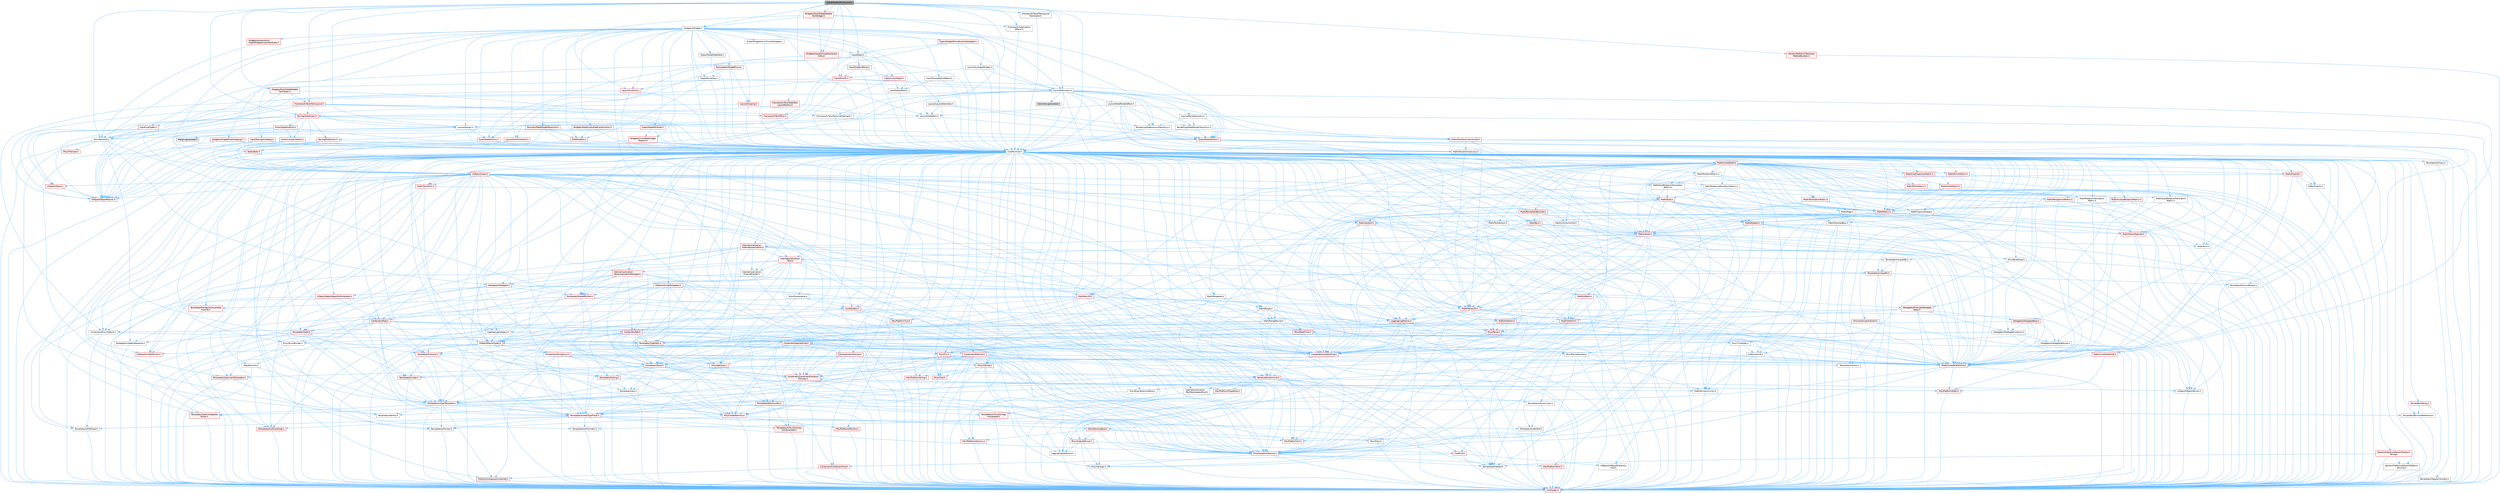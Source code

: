 digraph "SlateEditableTextLayout.h"
{
 // INTERACTIVE_SVG=YES
 // LATEX_PDF_SIZE
  bgcolor="transparent";
  edge [fontname=Helvetica,fontsize=10,labelfontname=Helvetica,labelfontsize=10];
  node [fontname=Helvetica,fontsize=10,shape=box,height=0.2,width=0.4];
  Node1 [id="Node000001",label="SlateEditableTextLayout.h",height=0.2,width=0.4,color="gray40", fillcolor="grey60", style="filled", fontcolor="black",tooltip=" "];
  Node1 -> Node2 [id="edge1_Node000001_Node000002",color="steelblue1",style="solid",tooltip=" "];
  Node2 [id="Node000002",label="CoreMinimal.h",height=0.2,width=0.4,color="grey40", fillcolor="white", style="filled",URL="$d7/d67/CoreMinimal_8h.html",tooltip=" "];
  Node2 -> Node3 [id="edge2_Node000002_Node000003",color="steelblue1",style="solid",tooltip=" "];
  Node3 [id="Node000003",label="CoreTypes.h",height=0.2,width=0.4,color="red", fillcolor="#FFF0F0", style="filled",URL="$dc/dec/CoreTypes_8h.html",tooltip=" "];
  Node2 -> Node17 [id="edge3_Node000002_Node000017",color="steelblue1",style="solid",tooltip=" "];
  Node17 [id="Node000017",label="CoreFwd.h",height=0.2,width=0.4,color="red", fillcolor="#FFF0F0", style="filled",URL="$d1/d1e/CoreFwd_8h.html",tooltip=" "];
  Node17 -> Node3 [id="edge4_Node000017_Node000003",color="steelblue1",style="solid",tooltip=" "];
  Node17 -> Node18 [id="edge5_Node000017_Node000018",color="steelblue1",style="solid",tooltip=" "];
  Node18 [id="Node000018",label="Containers/ContainersFwd.h",height=0.2,width=0.4,color="red", fillcolor="#FFF0F0", style="filled",URL="$d4/d0a/ContainersFwd_8h.html",tooltip=" "];
  Node18 -> Node3 [id="edge6_Node000018_Node000003",color="steelblue1",style="solid",tooltip=" "];
  Node18 -> Node19 [id="edge7_Node000018_Node000019",color="steelblue1",style="solid",tooltip=" "];
  Node19 [id="Node000019",label="Traits/IsContiguousContainer.h",height=0.2,width=0.4,color="red", fillcolor="#FFF0F0", style="filled",URL="$d5/d3c/IsContiguousContainer_8h.html",tooltip=" "];
  Node19 -> Node3 [id="edge8_Node000019_Node000003",color="steelblue1",style="solid",tooltip=" "];
  Node17 -> Node23 [id="edge9_Node000017_Node000023",color="steelblue1",style="solid",tooltip=" "];
  Node23 [id="Node000023",label="UObject/UObjectHierarchy\lFwd.h",height=0.2,width=0.4,color="grey40", fillcolor="white", style="filled",URL="$d3/d13/UObjectHierarchyFwd_8h.html",tooltip=" "];
  Node2 -> Node23 [id="edge10_Node000002_Node000023",color="steelblue1",style="solid",tooltip=" "];
  Node2 -> Node18 [id="edge11_Node000002_Node000018",color="steelblue1",style="solid",tooltip=" "];
  Node2 -> Node24 [id="edge12_Node000002_Node000024",color="steelblue1",style="solid",tooltip=" "];
  Node24 [id="Node000024",label="Misc/VarArgs.h",height=0.2,width=0.4,color="grey40", fillcolor="white", style="filled",URL="$d5/d6f/VarArgs_8h.html",tooltip=" "];
  Node24 -> Node3 [id="edge13_Node000024_Node000003",color="steelblue1",style="solid",tooltip=" "];
  Node2 -> Node25 [id="edge14_Node000002_Node000025",color="steelblue1",style="solid",tooltip=" "];
  Node25 [id="Node000025",label="Logging/LogVerbosity.h",height=0.2,width=0.4,color="grey40", fillcolor="white", style="filled",URL="$d2/d8f/LogVerbosity_8h.html",tooltip=" "];
  Node25 -> Node3 [id="edge15_Node000025_Node000003",color="steelblue1",style="solid",tooltip=" "];
  Node2 -> Node26 [id="edge16_Node000002_Node000026",color="steelblue1",style="solid",tooltip=" "];
  Node26 [id="Node000026",label="Misc/OutputDevice.h",height=0.2,width=0.4,color="red", fillcolor="#FFF0F0", style="filled",URL="$d7/d32/OutputDevice_8h.html",tooltip=" "];
  Node26 -> Node17 [id="edge17_Node000026_Node000017",color="steelblue1",style="solid",tooltip=" "];
  Node26 -> Node3 [id="edge18_Node000026_Node000003",color="steelblue1",style="solid",tooltip=" "];
  Node26 -> Node25 [id="edge19_Node000026_Node000025",color="steelblue1",style="solid",tooltip=" "];
  Node26 -> Node24 [id="edge20_Node000026_Node000024",color="steelblue1",style="solid",tooltip=" "];
  Node2 -> Node32 [id="edge21_Node000002_Node000032",color="steelblue1",style="solid",tooltip=" "];
  Node32 [id="Node000032",label="HAL/PlatformCrt.h",height=0.2,width=0.4,color="red", fillcolor="#FFF0F0", style="filled",URL="$d8/d75/PlatformCrt_8h.html",tooltip=" "];
  Node2 -> Node42 [id="edge22_Node000002_Node000042",color="steelblue1",style="solid",tooltip=" "];
  Node42 [id="Node000042",label="HAL/PlatformMisc.h",height=0.2,width=0.4,color="red", fillcolor="#FFF0F0", style="filled",URL="$d0/df5/PlatformMisc_8h.html",tooltip=" "];
  Node42 -> Node3 [id="edge23_Node000042_Node000003",color="steelblue1",style="solid",tooltip=" "];
  Node2 -> Node61 [id="edge24_Node000002_Node000061",color="steelblue1",style="solid",tooltip=" "];
  Node61 [id="Node000061",label="Misc/AssertionMacros.h",height=0.2,width=0.4,color="red", fillcolor="#FFF0F0", style="filled",URL="$d0/dfa/AssertionMacros_8h.html",tooltip=" "];
  Node61 -> Node3 [id="edge25_Node000061_Node000003",color="steelblue1",style="solid",tooltip=" "];
  Node61 -> Node42 [id="edge26_Node000061_Node000042",color="steelblue1",style="solid",tooltip=" "];
  Node61 -> Node62 [id="edge27_Node000061_Node000062",color="steelblue1",style="solid",tooltip=" "];
  Node62 [id="Node000062",label="Templates/EnableIf.h",height=0.2,width=0.4,color="grey40", fillcolor="white", style="filled",URL="$d7/d60/EnableIf_8h.html",tooltip=" "];
  Node62 -> Node3 [id="edge28_Node000062_Node000003",color="steelblue1",style="solid",tooltip=" "];
  Node61 -> Node24 [id="edge29_Node000061_Node000024",color="steelblue1",style="solid",tooltip=" "];
  Node2 -> Node70 [id="edge30_Node000002_Node000070",color="steelblue1",style="solid",tooltip=" "];
  Node70 [id="Node000070",label="Templates/IsPointer.h",height=0.2,width=0.4,color="grey40", fillcolor="white", style="filled",URL="$d7/d05/IsPointer_8h.html",tooltip=" "];
  Node70 -> Node3 [id="edge31_Node000070_Node000003",color="steelblue1",style="solid",tooltip=" "];
  Node2 -> Node71 [id="edge32_Node000002_Node000071",color="steelblue1",style="solid",tooltip=" "];
  Node71 [id="Node000071",label="HAL/PlatformMemory.h",height=0.2,width=0.4,color="red", fillcolor="#FFF0F0", style="filled",URL="$de/d68/PlatformMemory_8h.html",tooltip=" "];
  Node71 -> Node3 [id="edge33_Node000071_Node000003",color="steelblue1",style="solid",tooltip=" "];
  Node2 -> Node54 [id="edge34_Node000002_Node000054",color="steelblue1",style="solid",tooltip=" "];
  Node54 [id="Node000054",label="HAL/PlatformAtomics.h",height=0.2,width=0.4,color="red", fillcolor="#FFF0F0", style="filled",URL="$d3/d36/PlatformAtomics_8h.html",tooltip=" "];
  Node54 -> Node3 [id="edge35_Node000054_Node000003",color="steelblue1",style="solid",tooltip=" "];
  Node2 -> Node76 [id="edge36_Node000002_Node000076",color="steelblue1",style="solid",tooltip=" "];
  Node76 [id="Node000076",label="Misc/Exec.h",height=0.2,width=0.4,color="grey40", fillcolor="white", style="filled",URL="$de/ddb/Exec_8h.html",tooltip=" "];
  Node76 -> Node3 [id="edge37_Node000076_Node000003",color="steelblue1",style="solid",tooltip=" "];
  Node76 -> Node61 [id="edge38_Node000076_Node000061",color="steelblue1",style="solid",tooltip=" "];
  Node2 -> Node77 [id="edge39_Node000002_Node000077",color="steelblue1",style="solid",tooltip=" "];
  Node77 [id="Node000077",label="HAL/MemoryBase.h",height=0.2,width=0.4,color="red", fillcolor="#FFF0F0", style="filled",URL="$d6/d9f/MemoryBase_8h.html",tooltip=" "];
  Node77 -> Node3 [id="edge40_Node000077_Node000003",color="steelblue1",style="solid",tooltip=" "];
  Node77 -> Node54 [id="edge41_Node000077_Node000054",color="steelblue1",style="solid",tooltip=" "];
  Node77 -> Node32 [id="edge42_Node000077_Node000032",color="steelblue1",style="solid",tooltip=" "];
  Node77 -> Node76 [id="edge43_Node000077_Node000076",color="steelblue1",style="solid",tooltip=" "];
  Node77 -> Node26 [id="edge44_Node000077_Node000026",color="steelblue1",style="solid",tooltip=" "];
  Node2 -> Node87 [id="edge45_Node000002_Node000087",color="steelblue1",style="solid",tooltip=" "];
  Node87 [id="Node000087",label="HAL/UnrealMemory.h",height=0.2,width=0.4,color="red", fillcolor="#FFF0F0", style="filled",URL="$d9/d96/UnrealMemory_8h.html",tooltip=" "];
  Node87 -> Node3 [id="edge46_Node000087_Node000003",color="steelblue1",style="solid",tooltip=" "];
  Node87 -> Node77 [id="edge47_Node000087_Node000077",color="steelblue1",style="solid",tooltip=" "];
  Node87 -> Node71 [id="edge48_Node000087_Node000071",color="steelblue1",style="solid",tooltip=" "];
  Node87 -> Node70 [id="edge49_Node000087_Node000070",color="steelblue1",style="solid",tooltip=" "];
  Node2 -> Node89 [id="edge50_Node000002_Node000089",color="steelblue1",style="solid",tooltip=" "];
  Node89 [id="Node000089",label="Templates/IsArithmetic.h",height=0.2,width=0.4,color="grey40", fillcolor="white", style="filled",URL="$d2/d5d/IsArithmetic_8h.html",tooltip=" "];
  Node89 -> Node3 [id="edge51_Node000089_Node000003",color="steelblue1",style="solid",tooltip=" "];
  Node2 -> Node83 [id="edge52_Node000002_Node000083",color="steelblue1",style="solid",tooltip=" "];
  Node83 [id="Node000083",label="Templates/AndOrNot.h",height=0.2,width=0.4,color="grey40", fillcolor="white", style="filled",URL="$db/d0a/AndOrNot_8h.html",tooltip=" "];
  Node83 -> Node3 [id="edge53_Node000083_Node000003",color="steelblue1",style="solid",tooltip=" "];
  Node2 -> Node90 [id="edge54_Node000002_Node000090",color="steelblue1",style="solid",tooltip=" "];
  Node90 [id="Node000090",label="Templates/IsPODType.h",height=0.2,width=0.4,color="grey40", fillcolor="white", style="filled",URL="$d7/db1/IsPODType_8h.html",tooltip=" "];
  Node90 -> Node3 [id="edge55_Node000090_Node000003",color="steelblue1",style="solid",tooltip=" "];
  Node2 -> Node91 [id="edge56_Node000002_Node000091",color="steelblue1",style="solid",tooltip=" "];
  Node91 [id="Node000091",label="Templates/IsUECoreType.h",height=0.2,width=0.4,color="red", fillcolor="#FFF0F0", style="filled",URL="$d1/db8/IsUECoreType_8h.html",tooltip=" "];
  Node91 -> Node3 [id="edge57_Node000091_Node000003",color="steelblue1",style="solid",tooltip=" "];
  Node2 -> Node84 [id="edge58_Node000002_Node000084",color="steelblue1",style="solid",tooltip=" "];
  Node84 [id="Node000084",label="Templates/IsTriviallyCopy\lConstructible.h",height=0.2,width=0.4,color="red", fillcolor="#FFF0F0", style="filled",URL="$d3/d78/IsTriviallyCopyConstructible_8h.html",tooltip=" "];
  Node84 -> Node3 [id="edge59_Node000084_Node000003",color="steelblue1",style="solid",tooltip=" "];
  Node2 -> Node92 [id="edge60_Node000002_Node000092",color="steelblue1",style="solid",tooltip=" "];
  Node92 [id="Node000092",label="Templates/UnrealTypeTraits.h",height=0.2,width=0.4,color="red", fillcolor="#FFF0F0", style="filled",URL="$d2/d2d/UnrealTypeTraits_8h.html",tooltip=" "];
  Node92 -> Node3 [id="edge61_Node000092_Node000003",color="steelblue1",style="solid",tooltip=" "];
  Node92 -> Node70 [id="edge62_Node000092_Node000070",color="steelblue1",style="solid",tooltip=" "];
  Node92 -> Node61 [id="edge63_Node000092_Node000061",color="steelblue1",style="solid",tooltip=" "];
  Node92 -> Node83 [id="edge64_Node000092_Node000083",color="steelblue1",style="solid",tooltip=" "];
  Node92 -> Node62 [id="edge65_Node000092_Node000062",color="steelblue1",style="solid",tooltip=" "];
  Node92 -> Node89 [id="edge66_Node000092_Node000089",color="steelblue1",style="solid",tooltip=" "];
  Node92 -> Node90 [id="edge67_Node000092_Node000090",color="steelblue1",style="solid",tooltip=" "];
  Node92 -> Node91 [id="edge68_Node000092_Node000091",color="steelblue1",style="solid",tooltip=" "];
  Node92 -> Node84 [id="edge69_Node000092_Node000084",color="steelblue1",style="solid",tooltip=" "];
  Node2 -> Node62 [id="edge70_Node000002_Node000062",color="steelblue1",style="solid",tooltip=" "];
  Node2 -> Node94 [id="edge71_Node000002_Node000094",color="steelblue1",style="solid",tooltip=" "];
  Node94 [id="Node000094",label="Templates/RemoveReference.h",height=0.2,width=0.4,color="grey40", fillcolor="white", style="filled",URL="$da/dbe/RemoveReference_8h.html",tooltip=" "];
  Node94 -> Node3 [id="edge72_Node000094_Node000003",color="steelblue1",style="solid",tooltip=" "];
  Node2 -> Node95 [id="edge73_Node000002_Node000095",color="steelblue1",style="solid",tooltip=" "];
  Node95 [id="Node000095",label="Templates/IntegralConstant.h",height=0.2,width=0.4,color="grey40", fillcolor="white", style="filled",URL="$db/d1b/IntegralConstant_8h.html",tooltip=" "];
  Node95 -> Node3 [id="edge74_Node000095_Node000003",color="steelblue1",style="solid",tooltip=" "];
  Node2 -> Node96 [id="edge75_Node000002_Node000096",color="steelblue1",style="solid",tooltip=" "];
  Node96 [id="Node000096",label="Templates/IsClass.h",height=0.2,width=0.4,color="grey40", fillcolor="white", style="filled",URL="$db/dcb/IsClass_8h.html",tooltip=" "];
  Node96 -> Node3 [id="edge76_Node000096_Node000003",color="steelblue1",style="solid",tooltip=" "];
  Node2 -> Node97 [id="edge77_Node000002_Node000097",color="steelblue1",style="solid",tooltip=" "];
  Node97 [id="Node000097",label="Templates/TypeCompatible\lBytes.h",height=0.2,width=0.4,color="red", fillcolor="#FFF0F0", style="filled",URL="$df/d0a/TypeCompatibleBytes_8h.html",tooltip=" "];
  Node97 -> Node3 [id="edge78_Node000097_Node000003",color="steelblue1",style="solid",tooltip=" "];
  Node2 -> Node19 [id="edge79_Node000002_Node000019",color="steelblue1",style="solid",tooltip=" "];
  Node2 -> Node98 [id="edge80_Node000002_Node000098",color="steelblue1",style="solid",tooltip=" "];
  Node98 [id="Node000098",label="Templates/UnrealTemplate.h",height=0.2,width=0.4,color="red", fillcolor="#FFF0F0", style="filled",URL="$d4/d24/UnrealTemplate_8h.html",tooltip=" "];
  Node98 -> Node3 [id="edge81_Node000098_Node000003",color="steelblue1",style="solid",tooltip=" "];
  Node98 -> Node70 [id="edge82_Node000098_Node000070",color="steelblue1",style="solid",tooltip=" "];
  Node98 -> Node87 [id="edge83_Node000098_Node000087",color="steelblue1",style="solid",tooltip=" "];
  Node98 -> Node92 [id="edge84_Node000098_Node000092",color="steelblue1",style="solid",tooltip=" "];
  Node98 -> Node94 [id="edge85_Node000098_Node000094",color="steelblue1",style="solid",tooltip=" "];
  Node98 -> Node97 [id="edge86_Node000098_Node000097",color="steelblue1",style="solid",tooltip=" "];
  Node98 -> Node65 [id="edge87_Node000098_Node000065",color="steelblue1",style="solid",tooltip=" "];
  Node65 [id="Node000065",label="Templates/Identity.h",height=0.2,width=0.4,color="grey40", fillcolor="white", style="filled",URL="$d0/dd5/Identity_8h.html",tooltip=" "];
  Node98 -> Node19 [id="edge88_Node000098_Node000019",color="steelblue1",style="solid",tooltip=" "];
  Node2 -> Node47 [id="edge89_Node000002_Node000047",color="steelblue1",style="solid",tooltip=" "];
  Node47 [id="Node000047",label="Math/NumericLimits.h",height=0.2,width=0.4,color="grey40", fillcolor="white", style="filled",URL="$df/d1b/NumericLimits_8h.html",tooltip=" "];
  Node47 -> Node3 [id="edge90_Node000047_Node000003",color="steelblue1",style="solid",tooltip=" "];
  Node2 -> Node102 [id="edge91_Node000002_Node000102",color="steelblue1",style="solid",tooltip=" "];
  Node102 [id="Node000102",label="HAL/PlatformMath.h",height=0.2,width=0.4,color="red", fillcolor="#FFF0F0", style="filled",URL="$dc/d53/PlatformMath_8h.html",tooltip=" "];
  Node102 -> Node3 [id="edge92_Node000102_Node000003",color="steelblue1",style="solid",tooltip=" "];
  Node2 -> Node85 [id="edge93_Node000002_Node000085",color="steelblue1",style="solid",tooltip=" "];
  Node85 [id="Node000085",label="Templates/IsTriviallyCopy\lAssignable.h",height=0.2,width=0.4,color="red", fillcolor="#FFF0F0", style="filled",URL="$d2/df2/IsTriviallyCopyAssignable_8h.html",tooltip=" "];
  Node85 -> Node3 [id="edge94_Node000085_Node000003",color="steelblue1",style="solid",tooltip=" "];
  Node2 -> Node110 [id="edge95_Node000002_Node000110",color="steelblue1",style="solid",tooltip=" "];
  Node110 [id="Node000110",label="Templates/MemoryOps.h",height=0.2,width=0.4,color="red", fillcolor="#FFF0F0", style="filled",URL="$db/dea/MemoryOps_8h.html",tooltip=" "];
  Node110 -> Node3 [id="edge96_Node000110_Node000003",color="steelblue1",style="solid",tooltip=" "];
  Node110 -> Node87 [id="edge97_Node000110_Node000087",color="steelblue1",style="solid",tooltip=" "];
  Node110 -> Node85 [id="edge98_Node000110_Node000085",color="steelblue1",style="solid",tooltip=" "];
  Node110 -> Node84 [id="edge99_Node000110_Node000084",color="steelblue1",style="solid",tooltip=" "];
  Node110 -> Node92 [id="edge100_Node000110_Node000092",color="steelblue1",style="solid",tooltip=" "];
  Node2 -> Node111 [id="edge101_Node000002_Node000111",color="steelblue1",style="solid",tooltip=" "];
  Node111 [id="Node000111",label="Containers/ContainerAllocation\lPolicies.h",height=0.2,width=0.4,color="red", fillcolor="#FFF0F0", style="filled",URL="$d7/dff/ContainerAllocationPolicies_8h.html",tooltip=" "];
  Node111 -> Node3 [id="edge102_Node000111_Node000003",color="steelblue1",style="solid",tooltip=" "];
  Node111 -> Node111 [id="edge103_Node000111_Node000111",color="steelblue1",style="solid",tooltip=" "];
  Node111 -> Node102 [id="edge104_Node000111_Node000102",color="steelblue1",style="solid",tooltip=" "];
  Node111 -> Node87 [id="edge105_Node000111_Node000087",color="steelblue1",style="solid",tooltip=" "];
  Node111 -> Node47 [id="edge106_Node000111_Node000047",color="steelblue1",style="solid",tooltip=" "];
  Node111 -> Node61 [id="edge107_Node000111_Node000061",color="steelblue1",style="solid",tooltip=" "];
  Node111 -> Node110 [id="edge108_Node000111_Node000110",color="steelblue1",style="solid",tooltip=" "];
  Node111 -> Node97 [id="edge109_Node000111_Node000097",color="steelblue1",style="solid",tooltip=" "];
  Node2 -> Node114 [id="edge110_Node000002_Node000114",color="steelblue1",style="solid",tooltip=" "];
  Node114 [id="Node000114",label="Templates/IsEnumClass.h",height=0.2,width=0.4,color="grey40", fillcolor="white", style="filled",URL="$d7/d15/IsEnumClass_8h.html",tooltip=" "];
  Node114 -> Node3 [id="edge111_Node000114_Node000003",color="steelblue1",style="solid",tooltip=" "];
  Node114 -> Node83 [id="edge112_Node000114_Node000083",color="steelblue1",style="solid",tooltip=" "];
  Node2 -> Node115 [id="edge113_Node000002_Node000115",color="steelblue1",style="solid",tooltip=" "];
  Node115 [id="Node000115",label="HAL/PlatformProperties.h",height=0.2,width=0.4,color="red", fillcolor="#FFF0F0", style="filled",URL="$d9/db0/PlatformProperties_8h.html",tooltip=" "];
  Node115 -> Node3 [id="edge114_Node000115_Node000003",color="steelblue1",style="solid",tooltip=" "];
  Node2 -> Node118 [id="edge115_Node000002_Node000118",color="steelblue1",style="solid",tooltip=" "];
  Node118 [id="Node000118",label="Misc/EngineVersionBase.h",height=0.2,width=0.4,color="grey40", fillcolor="white", style="filled",URL="$d5/d2b/EngineVersionBase_8h.html",tooltip=" "];
  Node118 -> Node3 [id="edge116_Node000118_Node000003",color="steelblue1",style="solid",tooltip=" "];
  Node2 -> Node119 [id="edge117_Node000002_Node000119",color="steelblue1",style="solid",tooltip=" "];
  Node119 [id="Node000119",label="Internationalization\l/TextNamespaceFwd.h",height=0.2,width=0.4,color="grey40", fillcolor="white", style="filled",URL="$d8/d97/TextNamespaceFwd_8h.html",tooltip=" "];
  Node119 -> Node3 [id="edge118_Node000119_Node000003",color="steelblue1",style="solid",tooltip=" "];
  Node2 -> Node120 [id="edge119_Node000002_Node000120",color="steelblue1",style="solid",tooltip=" "];
  Node120 [id="Node000120",label="Serialization/Archive.h",height=0.2,width=0.4,color="red", fillcolor="#FFF0F0", style="filled",URL="$d7/d3b/Archive_8h.html",tooltip=" "];
  Node120 -> Node17 [id="edge120_Node000120_Node000017",color="steelblue1",style="solid",tooltip=" "];
  Node120 -> Node3 [id="edge121_Node000120_Node000003",color="steelblue1",style="solid",tooltip=" "];
  Node120 -> Node115 [id="edge122_Node000120_Node000115",color="steelblue1",style="solid",tooltip=" "];
  Node120 -> Node119 [id="edge123_Node000120_Node000119",color="steelblue1",style="solid",tooltip=" "];
  Node120 -> Node61 [id="edge124_Node000120_Node000061",color="steelblue1",style="solid",tooltip=" "];
  Node120 -> Node118 [id="edge125_Node000120_Node000118",color="steelblue1",style="solid",tooltip=" "];
  Node120 -> Node24 [id="edge126_Node000120_Node000024",color="steelblue1",style="solid",tooltip=" "];
  Node120 -> Node62 [id="edge127_Node000120_Node000062",color="steelblue1",style="solid",tooltip=" "];
  Node120 -> Node114 [id="edge128_Node000120_Node000114",color="steelblue1",style="solid",tooltip=" "];
  Node120 -> Node98 [id="edge129_Node000120_Node000098",color="steelblue1",style="solid",tooltip=" "];
  Node120 -> Node123 [id="edge130_Node000120_Node000123",color="steelblue1",style="solid",tooltip=" "];
  Node123 [id="Node000123",label="UObject/ObjectVersion.h",height=0.2,width=0.4,color="grey40", fillcolor="white", style="filled",URL="$da/d63/ObjectVersion_8h.html",tooltip=" "];
  Node123 -> Node3 [id="edge131_Node000123_Node000003",color="steelblue1",style="solid",tooltip=" "];
  Node2 -> Node124 [id="edge132_Node000002_Node000124",color="steelblue1",style="solid",tooltip=" "];
  Node124 [id="Node000124",label="Templates/Less.h",height=0.2,width=0.4,color="grey40", fillcolor="white", style="filled",URL="$de/dc8/Less_8h.html",tooltip=" "];
  Node124 -> Node3 [id="edge133_Node000124_Node000003",color="steelblue1",style="solid",tooltip=" "];
  Node124 -> Node98 [id="edge134_Node000124_Node000098",color="steelblue1",style="solid",tooltip=" "];
  Node2 -> Node125 [id="edge135_Node000002_Node000125",color="steelblue1",style="solid",tooltip=" "];
  Node125 [id="Node000125",label="Templates/Sorting.h",height=0.2,width=0.4,color="red", fillcolor="#FFF0F0", style="filled",URL="$d3/d9e/Sorting_8h.html",tooltip=" "];
  Node125 -> Node3 [id="edge136_Node000125_Node000003",color="steelblue1",style="solid",tooltip=" "];
  Node125 -> Node102 [id="edge137_Node000125_Node000102",color="steelblue1",style="solid",tooltip=" "];
  Node125 -> Node124 [id="edge138_Node000125_Node000124",color="steelblue1",style="solid",tooltip=" "];
  Node2 -> Node136 [id="edge139_Node000002_Node000136",color="steelblue1",style="solid",tooltip=" "];
  Node136 [id="Node000136",label="Misc/Char.h",height=0.2,width=0.4,color="red", fillcolor="#FFF0F0", style="filled",URL="$d0/d58/Char_8h.html",tooltip=" "];
  Node136 -> Node3 [id="edge140_Node000136_Node000003",color="steelblue1",style="solid",tooltip=" "];
  Node2 -> Node139 [id="edge141_Node000002_Node000139",color="steelblue1",style="solid",tooltip=" "];
  Node139 [id="Node000139",label="GenericPlatform/GenericPlatform\lStricmp.h",height=0.2,width=0.4,color="grey40", fillcolor="white", style="filled",URL="$d2/d86/GenericPlatformStricmp_8h.html",tooltip=" "];
  Node139 -> Node3 [id="edge142_Node000139_Node000003",color="steelblue1",style="solid",tooltip=" "];
  Node2 -> Node140 [id="edge143_Node000002_Node000140",color="steelblue1",style="solid",tooltip=" "];
  Node140 [id="Node000140",label="GenericPlatform/GenericPlatform\lString.h",height=0.2,width=0.4,color="red", fillcolor="#FFF0F0", style="filled",URL="$dd/d20/GenericPlatformString_8h.html",tooltip=" "];
  Node140 -> Node3 [id="edge144_Node000140_Node000003",color="steelblue1",style="solid",tooltip=" "];
  Node140 -> Node139 [id="edge145_Node000140_Node000139",color="steelblue1",style="solid",tooltip=" "];
  Node140 -> Node62 [id="edge146_Node000140_Node000062",color="steelblue1",style="solid",tooltip=" "];
  Node2 -> Node73 [id="edge147_Node000002_Node000073",color="steelblue1",style="solid",tooltip=" "];
  Node73 [id="Node000073",label="HAL/PlatformString.h",height=0.2,width=0.4,color="red", fillcolor="#FFF0F0", style="filled",URL="$db/db5/PlatformString_8h.html",tooltip=" "];
  Node73 -> Node3 [id="edge148_Node000073_Node000003",color="steelblue1",style="solid",tooltip=" "];
  Node2 -> Node143 [id="edge149_Node000002_Node000143",color="steelblue1",style="solid",tooltip=" "];
  Node143 [id="Node000143",label="Misc/CString.h",height=0.2,width=0.4,color="red", fillcolor="#FFF0F0", style="filled",URL="$d2/d49/CString_8h.html",tooltip=" "];
  Node143 -> Node3 [id="edge150_Node000143_Node000003",color="steelblue1",style="solid",tooltip=" "];
  Node143 -> Node32 [id="edge151_Node000143_Node000032",color="steelblue1",style="solid",tooltip=" "];
  Node143 -> Node73 [id="edge152_Node000143_Node000073",color="steelblue1",style="solid",tooltip=" "];
  Node143 -> Node61 [id="edge153_Node000143_Node000061",color="steelblue1",style="solid",tooltip=" "];
  Node143 -> Node136 [id="edge154_Node000143_Node000136",color="steelblue1",style="solid",tooltip=" "];
  Node143 -> Node24 [id="edge155_Node000143_Node000024",color="steelblue1",style="solid",tooltip=" "];
  Node2 -> Node144 [id="edge156_Node000002_Node000144",color="steelblue1",style="solid",tooltip=" "];
  Node144 [id="Node000144",label="Misc/Crc.h",height=0.2,width=0.4,color="red", fillcolor="#FFF0F0", style="filled",URL="$d4/dd2/Crc_8h.html",tooltip=" "];
  Node144 -> Node3 [id="edge157_Node000144_Node000003",color="steelblue1",style="solid",tooltip=" "];
  Node144 -> Node73 [id="edge158_Node000144_Node000073",color="steelblue1",style="solid",tooltip=" "];
  Node144 -> Node61 [id="edge159_Node000144_Node000061",color="steelblue1",style="solid",tooltip=" "];
  Node144 -> Node143 [id="edge160_Node000144_Node000143",color="steelblue1",style="solid",tooltip=" "];
  Node144 -> Node136 [id="edge161_Node000144_Node000136",color="steelblue1",style="solid",tooltip=" "];
  Node144 -> Node92 [id="edge162_Node000144_Node000092",color="steelblue1",style="solid",tooltip=" "];
  Node2 -> Node135 [id="edge163_Node000002_Node000135",color="steelblue1",style="solid",tooltip=" "];
  Node135 [id="Node000135",label="Math/UnrealMathUtility.h",height=0.2,width=0.4,color="red", fillcolor="#FFF0F0", style="filled",URL="$db/db8/UnrealMathUtility_8h.html",tooltip=" "];
  Node135 -> Node3 [id="edge164_Node000135_Node000003",color="steelblue1",style="solid",tooltip=" "];
  Node135 -> Node61 [id="edge165_Node000135_Node000061",color="steelblue1",style="solid",tooltip=" "];
  Node135 -> Node102 [id="edge166_Node000135_Node000102",color="steelblue1",style="solid",tooltip=" "];
  Node135 -> Node65 [id="edge167_Node000135_Node000065",color="steelblue1",style="solid",tooltip=" "];
  Node2 -> Node145 [id="edge168_Node000002_Node000145",color="steelblue1",style="solid",tooltip=" "];
  Node145 [id="Node000145",label="Containers/UnrealString.h",height=0.2,width=0.4,color="red", fillcolor="#FFF0F0", style="filled",URL="$d5/dba/UnrealString_8h.html",tooltip=" "];
  Node2 -> Node149 [id="edge169_Node000002_Node000149",color="steelblue1",style="solid",tooltip=" "];
  Node149 [id="Node000149",label="Containers/Array.h",height=0.2,width=0.4,color="red", fillcolor="#FFF0F0", style="filled",URL="$df/dd0/Array_8h.html",tooltip=" "];
  Node149 -> Node3 [id="edge170_Node000149_Node000003",color="steelblue1",style="solid",tooltip=" "];
  Node149 -> Node61 [id="edge171_Node000149_Node000061",color="steelblue1",style="solid",tooltip=" "];
  Node149 -> Node87 [id="edge172_Node000149_Node000087",color="steelblue1",style="solid",tooltip=" "];
  Node149 -> Node92 [id="edge173_Node000149_Node000092",color="steelblue1",style="solid",tooltip=" "];
  Node149 -> Node98 [id="edge174_Node000149_Node000098",color="steelblue1",style="solid",tooltip=" "];
  Node149 -> Node111 [id="edge175_Node000149_Node000111",color="steelblue1",style="solid",tooltip=" "];
  Node149 -> Node120 [id="edge176_Node000149_Node000120",color="steelblue1",style="solid",tooltip=" "];
  Node149 -> Node128 [id="edge177_Node000149_Node000128",color="steelblue1",style="solid",tooltip=" "];
  Node128 [id="Node000128",label="Templates/Invoke.h",height=0.2,width=0.4,color="red", fillcolor="#FFF0F0", style="filled",URL="$d7/deb/Invoke_8h.html",tooltip=" "];
  Node128 -> Node3 [id="edge178_Node000128_Node000003",color="steelblue1",style="solid",tooltip=" "];
  Node128 -> Node98 [id="edge179_Node000128_Node000098",color="steelblue1",style="solid",tooltip=" "];
  Node149 -> Node124 [id="edge180_Node000149_Node000124",color="steelblue1",style="solid",tooltip=" "];
  Node149 -> Node125 [id="edge181_Node000149_Node000125",color="steelblue1",style="solid",tooltip=" "];
  Node149 -> Node172 [id="edge182_Node000149_Node000172",color="steelblue1",style="solid",tooltip=" "];
  Node172 [id="Node000172",label="Templates/AlignmentTemplates.h",height=0.2,width=0.4,color="red", fillcolor="#FFF0F0", style="filled",URL="$dd/d32/AlignmentTemplates_8h.html",tooltip=" "];
  Node172 -> Node3 [id="edge183_Node000172_Node000003",color="steelblue1",style="solid",tooltip=" "];
  Node172 -> Node70 [id="edge184_Node000172_Node000070",color="steelblue1",style="solid",tooltip=" "];
  Node2 -> Node173 [id="edge185_Node000002_Node000173",color="steelblue1",style="solid",tooltip=" "];
  Node173 [id="Node000173",label="Misc/FrameNumber.h",height=0.2,width=0.4,color="grey40", fillcolor="white", style="filled",URL="$dd/dbd/FrameNumber_8h.html",tooltip=" "];
  Node173 -> Node3 [id="edge186_Node000173_Node000003",color="steelblue1",style="solid",tooltip=" "];
  Node173 -> Node47 [id="edge187_Node000173_Node000047",color="steelblue1",style="solid",tooltip=" "];
  Node173 -> Node135 [id="edge188_Node000173_Node000135",color="steelblue1",style="solid",tooltip=" "];
  Node173 -> Node62 [id="edge189_Node000173_Node000062",color="steelblue1",style="solid",tooltip=" "];
  Node173 -> Node92 [id="edge190_Node000173_Node000092",color="steelblue1",style="solid",tooltip=" "];
  Node2 -> Node174 [id="edge191_Node000002_Node000174",color="steelblue1",style="solid",tooltip=" "];
  Node174 [id="Node000174",label="Misc/Timespan.h",height=0.2,width=0.4,color="grey40", fillcolor="white", style="filled",URL="$da/dd9/Timespan_8h.html",tooltip=" "];
  Node174 -> Node3 [id="edge192_Node000174_Node000003",color="steelblue1",style="solid",tooltip=" "];
  Node174 -> Node175 [id="edge193_Node000174_Node000175",color="steelblue1",style="solid",tooltip=" "];
  Node175 [id="Node000175",label="Math/Interval.h",height=0.2,width=0.4,color="grey40", fillcolor="white", style="filled",URL="$d1/d55/Interval_8h.html",tooltip=" "];
  Node175 -> Node3 [id="edge194_Node000175_Node000003",color="steelblue1",style="solid",tooltip=" "];
  Node175 -> Node89 [id="edge195_Node000175_Node000089",color="steelblue1",style="solid",tooltip=" "];
  Node175 -> Node92 [id="edge196_Node000175_Node000092",color="steelblue1",style="solid",tooltip=" "];
  Node175 -> Node47 [id="edge197_Node000175_Node000047",color="steelblue1",style="solid",tooltip=" "];
  Node175 -> Node135 [id="edge198_Node000175_Node000135",color="steelblue1",style="solid",tooltip=" "];
  Node174 -> Node135 [id="edge199_Node000174_Node000135",color="steelblue1",style="solid",tooltip=" "];
  Node174 -> Node61 [id="edge200_Node000174_Node000061",color="steelblue1",style="solid",tooltip=" "];
  Node2 -> Node176 [id="edge201_Node000002_Node000176",color="steelblue1",style="solid",tooltip=" "];
  Node176 [id="Node000176",label="Containers/StringConv.h",height=0.2,width=0.4,color="red", fillcolor="#FFF0F0", style="filled",URL="$d3/ddf/StringConv_8h.html",tooltip=" "];
  Node176 -> Node3 [id="edge202_Node000176_Node000003",color="steelblue1",style="solid",tooltip=" "];
  Node176 -> Node61 [id="edge203_Node000176_Node000061",color="steelblue1",style="solid",tooltip=" "];
  Node176 -> Node111 [id="edge204_Node000176_Node000111",color="steelblue1",style="solid",tooltip=" "];
  Node176 -> Node149 [id="edge205_Node000176_Node000149",color="steelblue1",style="solid",tooltip=" "];
  Node176 -> Node143 [id="edge206_Node000176_Node000143",color="steelblue1",style="solid",tooltip=" "];
  Node176 -> Node177 [id="edge207_Node000176_Node000177",color="steelblue1",style="solid",tooltip=" "];
  Node177 [id="Node000177",label="Templates/IsArray.h",height=0.2,width=0.4,color="grey40", fillcolor="white", style="filled",URL="$d8/d8d/IsArray_8h.html",tooltip=" "];
  Node177 -> Node3 [id="edge208_Node000177_Node000003",color="steelblue1",style="solid",tooltip=" "];
  Node176 -> Node98 [id="edge209_Node000176_Node000098",color="steelblue1",style="solid",tooltip=" "];
  Node176 -> Node92 [id="edge210_Node000176_Node000092",color="steelblue1",style="solid",tooltip=" "];
  Node176 -> Node19 [id="edge211_Node000176_Node000019",color="steelblue1",style="solid",tooltip=" "];
  Node2 -> Node178 [id="edge212_Node000002_Node000178",color="steelblue1",style="solid",tooltip=" "];
  Node178 [id="Node000178",label="UObject/UnrealNames.h",height=0.2,width=0.4,color="red", fillcolor="#FFF0F0", style="filled",URL="$d8/db1/UnrealNames_8h.html",tooltip=" "];
  Node178 -> Node3 [id="edge213_Node000178_Node000003",color="steelblue1",style="solid",tooltip=" "];
  Node2 -> Node180 [id="edge214_Node000002_Node000180",color="steelblue1",style="solid",tooltip=" "];
  Node180 [id="Node000180",label="UObject/NameTypes.h",height=0.2,width=0.4,color="red", fillcolor="#FFF0F0", style="filled",URL="$d6/d35/NameTypes_8h.html",tooltip=" "];
  Node180 -> Node3 [id="edge215_Node000180_Node000003",color="steelblue1",style="solid",tooltip=" "];
  Node180 -> Node61 [id="edge216_Node000180_Node000061",color="steelblue1",style="solid",tooltip=" "];
  Node180 -> Node87 [id="edge217_Node000180_Node000087",color="steelblue1",style="solid",tooltip=" "];
  Node180 -> Node92 [id="edge218_Node000180_Node000092",color="steelblue1",style="solid",tooltip=" "];
  Node180 -> Node98 [id="edge219_Node000180_Node000098",color="steelblue1",style="solid",tooltip=" "];
  Node180 -> Node145 [id="edge220_Node000180_Node000145",color="steelblue1",style="solid",tooltip=" "];
  Node180 -> Node176 [id="edge221_Node000180_Node000176",color="steelblue1",style="solid",tooltip=" "];
  Node180 -> Node178 [id="edge222_Node000180_Node000178",color="steelblue1",style="solid",tooltip=" "];
  Node2 -> Node188 [id="edge223_Node000002_Node000188",color="steelblue1",style="solid",tooltip=" "];
  Node188 [id="Node000188",label="Misc/Parse.h",height=0.2,width=0.4,color="red", fillcolor="#FFF0F0", style="filled",URL="$dc/d71/Parse_8h.html",tooltip=" "];
  Node188 -> Node145 [id="edge224_Node000188_Node000145",color="steelblue1",style="solid",tooltip=" "];
  Node188 -> Node3 [id="edge225_Node000188_Node000003",color="steelblue1",style="solid",tooltip=" "];
  Node188 -> Node32 [id="edge226_Node000188_Node000032",color="steelblue1",style="solid",tooltip=" "];
  Node188 -> Node189 [id="edge227_Node000188_Node000189",color="steelblue1",style="solid",tooltip=" "];
  Node189 [id="Node000189",label="Templates/Function.h",height=0.2,width=0.4,color="red", fillcolor="#FFF0F0", style="filled",URL="$df/df5/Function_8h.html",tooltip=" "];
  Node189 -> Node3 [id="edge228_Node000189_Node000003",color="steelblue1",style="solid",tooltip=" "];
  Node189 -> Node61 [id="edge229_Node000189_Node000061",color="steelblue1",style="solid",tooltip=" "];
  Node189 -> Node87 [id="edge230_Node000189_Node000087",color="steelblue1",style="solid",tooltip=" "];
  Node189 -> Node92 [id="edge231_Node000189_Node000092",color="steelblue1",style="solid",tooltip=" "];
  Node189 -> Node128 [id="edge232_Node000189_Node000128",color="steelblue1",style="solid",tooltip=" "];
  Node189 -> Node98 [id="edge233_Node000189_Node000098",color="steelblue1",style="solid",tooltip=" "];
  Node189 -> Node135 [id="edge234_Node000189_Node000135",color="steelblue1",style="solid",tooltip=" "];
  Node2 -> Node172 [id="edge235_Node000002_Node000172",color="steelblue1",style="solid",tooltip=" "];
  Node2 -> Node191 [id="edge236_Node000002_Node000191",color="steelblue1",style="solid",tooltip=" "];
  Node191 [id="Node000191",label="Misc/StructBuilder.h",height=0.2,width=0.4,color="grey40", fillcolor="white", style="filled",URL="$d9/db3/StructBuilder_8h.html",tooltip=" "];
  Node191 -> Node3 [id="edge237_Node000191_Node000003",color="steelblue1",style="solid",tooltip=" "];
  Node191 -> Node135 [id="edge238_Node000191_Node000135",color="steelblue1",style="solid",tooltip=" "];
  Node191 -> Node172 [id="edge239_Node000191_Node000172",color="steelblue1",style="solid",tooltip=" "];
  Node2 -> Node104 [id="edge240_Node000002_Node000104",color="steelblue1",style="solid",tooltip=" "];
  Node104 [id="Node000104",label="Templates/Decay.h",height=0.2,width=0.4,color="red", fillcolor="#FFF0F0", style="filled",URL="$dd/d0f/Decay_8h.html",tooltip=" "];
  Node104 -> Node3 [id="edge241_Node000104_Node000003",color="steelblue1",style="solid",tooltip=" "];
  Node104 -> Node94 [id="edge242_Node000104_Node000094",color="steelblue1",style="solid",tooltip=" "];
  Node2 -> Node192 [id="edge243_Node000002_Node000192",color="steelblue1",style="solid",tooltip=" "];
  Node192 [id="Node000192",label="Templates/PointerIsConvertible\lFromTo.h",height=0.2,width=0.4,color="red", fillcolor="#FFF0F0", style="filled",URL="$d6/d65/PointerIsConvertibleFromTo_8h.html",tooltip=" "];
  Node192 -> Node3 [id="edge244_Node000192_Node000003",color="steelblue1",style="solid",tooltip=" "];
  Node2 -> Node128 [id="edge245_Node000002_Node000128",color="steelblue1",style="solid",tooltip=" "];
  Node2 -> Node189 [id="edge246_Node000002_Node000189",color="steelblue1",style="solid",tooltip=" "];
  Node2 -> Node161 [id="edge247_Node000002_Node000161",color="steelblue1",style="solid",tooltip=" "];
  Node161 [id="Node000161",label="Templates/TypeHash.h",height=0.2,width=0.4,color="red", fillcolor="#FFF0F0", style="filled",URL="$d1/d62/TypeHash_8h.html",tooltip=" "];
  Node161 -> Node3 [id="edge248_Node000161_Node000003",color="steelblue1",style="solid",tooltip=" "];
  Node161 -> Node144 [id="edge249_Node000161_Node000144",color="steelblue1",style="solid",tooltip=" "];
  Node2 -> Node193 [id="edge250_Node000002_Node000193",color="steelblue1",style="solid",tooltip=" "];
  Node193 [id="Node000193",label="Containers/ScriptArray.h",height=0.2,width=0.4,color="red", fillcolor="#FFF0F0", style="filled",URL="$dc/daf/ScriptArray_8h.html",tooltip=" "];
  Node193 -> Node3 [id="edge251_Node000193_Node000003",color="steelblue1",style="solid",tooltip=" "];
  Node193 -> Node61 [id="edge252_Node000193_Node000061",color="steelblue1",style="solid",tooltip=" "];
  Node193 -> Node87 [id="edge253_Node000193_Node000087",color="steelblue1",style="solid",tooltip=" "];
  Node193 -> Node111 [id="edge254_Node000193_Node000111",color="steelblue1",style="solid",tooltip=" "];
  Node193 -> Node149 [id="edge255_Node000193_Node000149",color="steelblue1",style="solid",tooltip=" "];
  Node2 -> Node194 [id="edge256_Node000002_Node000194",color="steelblue1",style="solid",tooltip=" "];
  Node194 [id="Node000194",label="Containers/BitArray.h",height=0.2,width=0.4,color="red", fillcolor="#FFF0F0", style="filled",URL="$d1/de4/BitArray_8h.html",tooltip=" "];
  Node194 -> Node111 [id="edge257_Node000194_Node000111",color="steelblue1",style="solid",tooltip=" "];
  Node194 -> Node3 [id="edge258_Node000194_Node000003",color="steelblue1",style="solid",tooltip=" "];
  Node194 -> Node54 [id="edge259_Node000194_Node000054",color="steelblue1",style="solid",tooltip=" "];
  Node194 -> Node87 [id="edge260_Node000194_Node000087",color="steelblue1",style="solid",tooltip=" "];
  Node194 -> Node135 [id="edge261_Node000194_Node000135",color="steelblue1",style="solid",tooltip=" "];
  Node194 -> Node61 [id="edge262_Node000194_Node000061",color="steelblue1",style="solid",tooltip=" "];
  Node194 -> Node120 [id="edge263_Node000194_Node000120",color="steelblue1",style="solid",tooltip=" "];
  Node194 -> Node62 [id="edge264_Node000194_Node000062",color="steelblue1",style="solid",tooltip=" "];
  Node194 -> Node128 [id="edge265_Node000194_Node000128",color="steelblue1",style="solid",tooltip=" "];
  Node194 -> Node98 [id="edge266_Node000194_Node000098",color="steelblue1",style="solid",tooltip=" "];
  Node194 -> Node92 [id="edge267_Node000194_Node000092",color="steelblue1",style="solid",tooltip=" "];
  Node2 -> Node195 [id="edge268_Node000002_Node000195",color="steelblue1",style="solid",tooltip=" "];
  Node195 [id="Node000195",label="Containers/SparseArray.h",height=0.2,width=0.4,color="red", fillcolor="#FFF0F0", style="filled",URL="$d5/dbf/SparseArray_8h.html",tooltip=" "];
  Node195 -> Node3 [id="edge269_Node000195_Node000003",color="steelblue1",style="solid",tooltip=" "];
  Node195 -> Node61 [id="edge270_Node000195_Node000061",color="steelblue1",style="solid",tooltip=" "];
  Node195 -> Node87 [id="edge271_Node000195_Node000087",color="steelblue1",style="solid",tooltip=" "];
  Node195 -> Node92 [id="edge272_Node000195_Node000092",color="steelblue1",style="solid",tooltip=" "];
  Node195 -> Node98 [id="edge273_Node000195_Node000098",color="steelblue1",style="solid",tooltip=" "];
  Node195 -> Node111 [id="edge274_Node000195_Node000111",color="steelblue1",style="solid",tooltip=" "];
  Node195 -> Node124 [id="edge275_Node000195_Node000124",color="steelblue1",style="solid",tooltip=" "];
  Node195 -> Node149 [id="edge276_Node000195_Node000149",color="steelblue1",style="solid",tooltip=" "];
  Node195 -> Node135 [id="edge277_Node000195_Node000135",color="steelblue1",style="solid",tooltip=" "];
  Node195 -> Node193 [id="edge278_Node000195_Node000193",color="steelblue1",style="solid",tooltip=" "];
  Node195 -> Node194 [id="edge279_Node000195_Node000194",color="steelblue1",style="solid",tooltip=" "];
  Node195 -> Node145 [id="edge280_Node000195_Node000145",color="steelblue1",style="solid",tooltip=" "];
  Node2 -> Node211 [id="edge281_Node000002_Node000211",color="steelblue1",style="solid",tooltip=" "];
  Node211 [id="Node000211",label="Containers/Set.h",height=0.2,width=0.4,color="red", fillcolor="#FFF0F0", style="filled",URL="$d4/d45/Set_8h.html",tooltip=" "];
  Node211 -> Node111 [id="edge282_Node000211_Node000111",color="steelblue1",style="solid",tooltip=" "];
  Node211 -> Node195 [id="edge283_Node000211_Node000195",color="steelblue1",style="solid",tooltip=" "];
  Node211 -> Node18 [id="edge284_Node000211_Node000018",color="steelblue1",style="solid",tooltip=" "];
  Node211 -> Node135 [id="edge285_Node000211_Node000135",color="steelblue1",style="solid",tooltip=" "];
  Node211 -> Node61 [id="edge286_Node000211_Node000061",color="steelblue1",style="solid",tooltip=" "];
  Node211 -> Node191 [id="edge287_Node000211_Node000191",color="steelblue1",style="solid",tooltip=" "];
  Node211 -> Node189 [id="edge288_Node000211_Node000189",color="steelblue1",style="solid",tooltip=" "];
  Node211 -> Node125 [id="edge289_Node000211_Node000125",color="steelblue1",style="solid",tooltip=" "];
  Node211 -> Node161 [id="edge290_Node000211_Node000161",color="steelblue1",style="solid",tooltip=" "];
  Node211 -> Node98 [id="edge291_Node000211_Node000098",color="steelblue1",style="solid",tooltip=" "];
  Node2 -> Node214 [id="edge292_Node000002_Node000214",color="steelblue1",style="solid",tooltip=" "];
  Node214 [id="Node000214",label="Algo/Reverse.h",height=0.2,width=0.4,color="grey40", fillcolor="white", style="filled",URL="$d5/d93/Reverse_8h.html",tooltip=" "];
  Node214 -> Node3 [id="edge293_Node000214_Node000003",color="steelblue1",style="solid",tooltip=" "];
  Node214 -> Node98 [id="edge294_Node000214_Node000098",color="steelblue1",style="solid",tooltip=" "];
  Node2 -> Node215 [id="edge295_Node000002_Node000215",color="steelblue1",style="solid",tooltip=" "];
  Node215 [id="Node000215",label="Containers/Map.h",height=0.2,width=0.4,color="red", fillcolor="#FFF0F0", style="filled",URL="$df/d79/Map_8h.html",tooltip=" "];
  Node215 -> Node3 [id="edge296_Node000215_Node000003",color="steelblue1",style="solid",tooltip=" "];
  Node215 -> Node214 [id="edge297_Node000215_Node000214",color="steelblue1",style="solid",tooltip=" "];
  Node215 -> Node211 [id="edge298_Node000215_Node000211",color="steelblue1",style="solid",tooltip=" "];
  Node215 -> Node145 [id="edge299_Node000215_Node000145",color="steelblue1",style="solid",tooltip=" "];
  Node215 -> Node61 [id="edge300_Node000215_Node000061",color="steelblue1",style="solid",tooltip=" "];
  Node215 -> Node191 [id="edge301_Node000215_Node000191",color="steelblue1",style="solid",tooltip=" "];
  Node215 -> Node189 [id="edge302_Node000215_Node000189",color="steelblue1",style="solid",tooltip=" "];
  Node215 -> Node125 [id="edge303_Node000215_Node000125",color="steelblue1",style="solid",tooltip=" "];
  Node215 -> Node216 [id="edge304_Node000215_Node000216",color="steelblue1",style="solid",tooltip=" "];
  Node216 [id="Node000216",label="Templates/Tuple.h",height=0.2,width=0.4,color="red", fillcolor="#FFF0F0", style="filled",URL="$d2/d4f/Tuple_8h.html",tooltip=" "];
  Node216 -> Node3 [id="edge305_Node000216_Node000003",color="steelblue1",style="solid",tooltip=" "];
  Node216 -> Node98 [id="edge306_Node000216_Node000098",color="steelblue1",style="solid",tooltip=" "];
  Node216 -> Node217 [id="edge307_Node000216_Node000217",color="steelblue1",style="solid",tooltip=" "];
  Node217 [id="Node000217",label="Delegates/IntegerSequence.h",height=0.2,width=0.4,color="grey40", fillcolor="white", style="filled",URL="$d2/dcc/IntegerSequence_8h.html",tooltip=" "];
  Node217 -> Node3 [id="edge308_Node000217_Node000003",color="steelblue1",style="solid",tooltip=" "];
  Node216 -> Node128 [id="edge309_Node000216_Node000128",color="steelblue1",style="solid",tooltip=" "];
  Node216 -> Node161 [id="edge310_Node000216_Node000161",color="steelblue1",style="solid",tooltip=" "];
  Node215 -> Node98 [id="edge311_Node000215_Node000098",color="steelblue1",style="solid",tooltip=" "];
  Node215 -> Node92 [id="edge312_Node000215_Node000092",color="steelblue1",style="solid",tooltip=" "];
  Node2 -> Node219 [id="edge313_Node000002_Node000219",color="steelblue1",style="solid",tooltip=" "];
  Node219 [id="Node000219",label="Math/IntPoint.h",height=0.2,width=0.4,color="red", fillcolor="#FFF0F0", style="filled",URL="$d3/df7/IntPoint_8h.html",tooltip=" "];
  Node219 -> Node3 [id="edge314_Node000219_Node000003",color="steelblue1",style="solid",tooltip=" "];
  Node219 -> Node61 [id="edge315_Node000219_Node000061",color="steelblue1",style="solid",tooltip=" "];
  Node219 -> Node188 [id="edge316_Node000219_Node000188",color="steelblue1",style="solid",tooltip=" "];
  Node219 -> Node135 [id="edge317_Node000219_Node000135",color="steelblue1",style="solid",tooltip=" "];
  Node219 -> Node145 [id="edge318_Node000219_Node000145",color="steelblue1",style="solid",tooltip=" "];
  Node219 -> Node161 [id="edge319_Node000219_Node000161",color="steelblue1",style="solid",tooltip=" "];
  Node2 -> Node221 [id="edge320_Node000002_Node000221",color="steelblue1",style="solid",tooltip=" "];
  Node221 [id="Node000221",label="Math/IntVector.h",height=0.2,width=0.4,color="red", fillcolor="#FFF0F0", style="filled",URL="$d7/d44/IntVector_8h.html",tooltip=" "];
  Node221 -> Node3 [id="edge321_Node000221_Node000003",color="steelblue1",style="solid",tooltip=" "];
  Node221 -> Node144 [id="edge322_Node000221_Node000144",color="steelblue1",style="solid",tooltip=" "];
  Node221 -> Node188 [id="edge323_Node000221_Node000188",color="steelblue1",style="solid",tooltip=" "];
  Node221 -> Node135 [id="edge324_Node000221_Node000135",color="steelblue1",style="solid",tooltip=" "];
  Node221 -> Node145 [id="edge325_Node000221_Node000145",color="steelblue1",style="solid",tooltip=" "];
  Node2 -> Node222 [id="edge326_Node000002_Node000222",color="steelblue1",style="solid",tooltip=" "];
  Node222 [id="Node000222",label="Logging/LogCategory.h",height=0.2,width=0.4,color="grey40", fillcolor="white", style="filled",URL="$d9/d36/LogCategory_8h.html",tooltip=" "];
  Node222 -> Node3 [id="edge327_Node000222_Node000003",color="steelblue1",style="solid",tooltip=" "];
  Node222 -> Node25 [id="edge328_Node000222_Node000025",color="steelblue1",style="solid",tooltip=" "];
  Node222 -> Node180 [id="edge329_Node000222_Node000180",color="steelblue1",style="solid",tooltip=" "];
  Node2 -> Node223 [id="edge330_Node000002_Node000223",color="steelblue1",style="solid",tooltip=" "];
  Node223 [id="Node000223",label="Logging/LogMacros.h",height=0.2,width=0.4,color="red", fillcolor="#FFF0F0", style="filled",URL="$d0/d16/LogMacros_8h.html",tooltip=" "];
  Node223 -> Node145 [id="edge331_Node000223_Node000145",color="steelblue1",style="solid",tooltip=" "];
  Node223 -> Node3 [id="edge332_Node000223_Node000003",color="steelblue1",style="solid",tooltip=" "];
  Node223 -> Node222 [id="edge333_Node000223_Node000222",color="steelblue1",style="solid",tooltip=" "];
  Node223 -> Node25 [id="edge334_Node000223_Node000025",color="steelblue1",style="solid",tooltip=" "];
  Node223 -> Node61 [id="edge335_Node000223_Node000061",color="steelblue1",style="solid",tooltip=" "];
  Node223 -> Node24 [id="edge336_Node000223_Node000024",color="steelblue1",style="solid",tooltip=" "];
  Node223 -> Node62 [id="edge337_Node000223_Node000062",color="steelblue1",style="solid",tooltip=" "];
  Node2 -> Node226 [id="edge338_Node000002_Node000226",color="steelblue1",style="solid",tooltip=" "];
  Node226 [id="Node000226",label="Math/Vector2D.h",height=0.2,width=0.4,color="red", fillcolor="#FFF0F0", style="filled",URL="$d3/db0/Vector2D_8h.html",tooltip=" "];
  Node226 -> Node3 [id="edge339_Node000226_Node000003",color="steelblue1",style="solid",tooltip=" "];
  Node226 -> Node61 [id="edge340_Node000226_Node000061",color="steelblue1",style="solid",tooltip=" "];
  Node226 -> Node144 [id="edge341_Node000226_Node000144",color="steelblue1",style="solid",tooltip=" "];
  Node226 -> Node135 [id="edge342_Node000226_Node000135",color="steelblue1",style="solid",tooltip=" "];
  Node226 -> Node145 [id="edge343_Node000226_Node000145",color="steelblue1",style="solid",tooltip=" "];
  Node226 -> Node188 [id="edge344_Node000226_Node000188",color="steelblue1",style="solid",tooltip=" "];
  Node226 -> Node219 [id="edge345_Node000226_Node000219",color="steelblue1",style="solid",tooltip=" "];
  Node226 -> Node223 [id="edge346_Node000226_Node000223",color="steelblue1",style="solid",tooltip=" "];
  Node2 -> Node230 [id="edge347_Node000002_Node000230",color="steelblue1",style="solid",tooltip=" "];
  Node230 [id="Node000230",label="Math/IntRect.h",height=0.2,width=0.4,color="red", fillcolor="#FFF0F0", style="filled",URL="$d7/d53/IntRect_8h.html",tooltip=" "];
  Node230 -> Node3 [id="edge348_Node000230_Node000003",color="steelblue1",style="solid",tooltip=" "];
  Node230 -> Node135 [id="edge349_Node000230_Node000135",color="steelblue1",style="solid",tooltip=" "];
  Node230 -> Node145 [id="edge350_Node000230_Node000145",color="steelblue1",style="solid",tooltip=" "];
  Node230 -> Node219 [id="edge351_Node000230_Node000219",color="steelblue1",style="solid",tooltip=" "];
  Node230 -> Node226 [id="edge352_Node000230_Node000226",color="steelblue1",style="solid",tooltip=" "];
  Node2 -> Node231 [id="edge353_Node000002_Node000231",color="steelblue1",style="solid",tooltip=" "];
  Node231 [id="Node000231",label="Misc/ByteSwap.h",height=0.2,width=0.4,color="grey40", fillcolor="white", style="filled",URL="$dc/dd7/ByteSwap_8h.html",tooltip=" "];
  Node231 -> Node3 [id="edge354_Node000231_Node000003",color="steelblue1",style="solid",tooltip=" "];
  Node231 -> Node32 [id="edge355_Node000231_Node000032",color="steelblue1",style="solid",tooltip=" "];
  Node2 -> Node160 [id="edge356_Node000002_Node000160",color="steelblue1",style="solid",tooltip=" "];
  Node160 [id="Node000160",label="Containers/EnumAsByte.h",height=0.2,width=0.4,color="grey40", fillcolor="white", style="filled",URL="$d6/d9a/EnumAsByte_8h.html",tooltip=" "];
  Node160 -> Node3 [id="edge357_Node000160_Node000003",color="steelblue1",style="solid",tooltip=" "];
  Node160 -> Node90 [id="edge358_Node000160_Node000090",color="steelblue1",style="solid",tooltip=" "];
  Node160 -> Node161 [id="edge359_Node000160_Node000161",color="steelblue1",style="solid",tooltip=" "];
  Node2 -> Node232 [id="edge360_Node000002_Node000232",color="steelblue1",style="solid",tooltip=" "];
  Node232 [id="Node000232",label="HAL/PlatformTLS.h",height=0.2,width=0.4,color="red", fillcolor="#FFF0F0", style="filled",URL="$d0/def/PlatformTLS_8h.html",tooltip=" "];
  Node232 -> Node3 [id="edge361_Node000232_Node000003",color="steelblue1",style="solid",tooltip=" "];
  Node2 -> Node235 [id="edge362_Node000002_Node000235",color="steelblue1",style="solid",tooltip=" "];
  Node235 [id="Node000235",label="CoreGlobals.h",height=0.2,width=0.4,color="red", fillcolor="#FFF0F0", style="filled",URL="$d5/d8c/CoreGlobals_8h.html",tooltip=" "];
  Node235 -> Node145 [id="edge363_Node000235_Node000145",color="steelblue1",style="solid",tooltip=" "];
  Node235 -> Node3 [id="edge364_Node000235_Node000003",color="steelblue1",style="solid",tooltip=" "];
  Node235 -> Node232 [id="edge365_Node000235_Node000232",color="steelblue1",style="solid",tooltip=" "];
  Node235 -> Node223 [id="edge366_Node000235_Node000223",color="steelblue1",style="solid",tooltip=" "];
  Node235 -> Node26 [id="edge367_Node000235_Node000026",color="steelblue1",style="solid",tooltip=" "];
  Node235 -> Node180 [id="edge368_Node000235_Node000180",color="steelblue1",style="solid",tooltip=" "];
  Node2 -> Node236 [id="edge369_Node000002_Node000236",color="steelblue1",style="solid",tooltip=" "];
  Node236 [id="Node000236",label="Templates/SharedPointer.h",height=0.2,width=0.4,color="red", fillcolor="#FFF0F0", style="filled",URL="$d2/d17/SharedPointer_8h.html",tooltip=" "];
  Node236 -> Node3 [id="edge370_Node000236_Node000003",color="steelblue1",style="solid",tooltip=" "];
  Node236 -> Node192 [id="edge371_Node000236_Node000192",color="steelblue1",style="solid",tooltip=" "];
  Node236 -> Node61 [id="edge372_Node000236_Node000061",color="steelblue1",style="solid",tooltip=" "];
  Node236 -> Node87 [id="edge373_Node000236_Node000087",color="steelblue1",style="solid",tooltip=" "];
  Node236 -> Node149 [id="edge374_Node000236_Node000149",color="steelblue1",style="solid",tooltip=" "];
  Node236 -> Node215 [id="edge375_Node000236_Node000215",color="steelblue1",style="solid",tooltip=" "];
  Node236 -> Node235 [id="edge376_Node000236_Node000235",color="steelblue1",style="solid",tooltip=" "];
  Node2 -> Node241 [id="edge377_Node000002_Node000241",color="steelblue1",style="solid",tooltip=" "];
  Node241 [id="Node000241",label="Internationalization\l/CulturePointer.h",height=0.2,width=0.4,color="grey40", fillcolor="white", style="filled",URL="$d6/dbe/CulturePointer_8h.html",tooltip=" "];
  Node241 -> Node3 [id="edge378_Node000241_Node000003",color="steelblue1",style="solid",tooltip=" "];
  Node241 -> Node236 [id="edge379_Node000241_Node000236",color="steelblue1",style="solid",tooltip=" "];
  Node2 -> Node242 [id="edge380_Node000002_Node000242",color="steelblue1",style="solid",tooltip=" "];
  Node242 [id="Node000242",label="UObject/WeakObjectPtrTemplates.h",height=0.2,width=0.4,color="red", fillcolor="#FFF0F0", style="filled",URL="$d8/d3b/WeakObjectPtrTemplates_8h.html",tooltip=" "];
  Node242 -> Node3 [id="edge381_Node000242_Node000003",color="steelblue1",style="solid",tooltip=" "];
  Node242 -> Node215 [id="edge382_Node000242_Node000215",color="steelblue1",style="solid",tooltip=" "];
  Node2 -> Node245 [id="edge383_Node000002_Node000245",color="steelblue1",style="solid",tooltip=" "];
  Node245 [id="Node000245",label="Delegates/DelegateSettings.h",height=0.2,width=0.4,color="grey40", fillcolor="white", style="filled",URL="$d0/d97/DelegateSettings_8h.html",tooltip=" "];
  Node245 -> Node3 [id="edge384_Node000245_Node000003",color="steelblue1",style="solid",tooltip=" "];
  Node2 -> Node246 [id="edge385_Node000002_Node000246",color="steelblue1",style="solid",tooltip=" "];
  Node246 [id="Node000246",label="Delegates/IDelegateInstance.h",height=0.2,width=0.4,color="grey40", fillcolor="white", style="filled",URL="$d2/d10/IDelegateInstance_8h.html",tooltip=" "];
  Node246 -> Node3 [id="edge386_Node000246_Node000003",color="steelblue1",style="solid",tooltip=" "];
  Node246 -> Node161 [id="edge387_Node000246_Node000161",color="steelblue1",style="solid",tooltip=" "];
  Node246 -> Node180 [id="edge388_Node000246_Node000180",color="steelblue1",style="solid",tooltip=" "];
  Node246 -> Node245 [id="edge389_Node000246_Node000245",color="steelblue1",style="solid",tooltip=" "];
  Node2 -> Node247 [id="edge390_Node000002_Node000247",color="steelblue1",style="solid",tooltip=" "];
  Node247 [id="Node000247",label="Delegates/DelegateBase.h",height=0.2,width=0.4,color="red", fillcolor="#FFF0F0", style="filled",URL="$da/d67/DelegateBase_8h.html",tooltip=" "];
  Node247 -> Node3 [id="edge391_Node000247_Node000003",color="steelblue1",style="solid",tooltip=" "];
  Node247 -> Node111 [id="edge392_Node000247_Node000111",color="steelblue1",style="solid",tooltip=" "];
  Node247 -> Node135 [id="edge393_Node000247_Node000135",color="steelblue1",style="solid",tooltip=" "];
  Node247 -> Node180 [id="edge394_Node000247_Node000180",color="steelblue1",style="solid",tooltip=" "];
  Node247 -> Node245 [id="edge395_Node000247_Node000245",color="steelblue1",style="solid",tooltip=" "];
  Node247 -> Node246 [id="edge396_Node000247_Node000246",color="steelblue1",style="solid",tooltip=" "];
  Node2 -> Node255 [id="edge397_Node000002_Node000255",color="steelblue1",style="solid",tooltip=" "];
  Node255 [id="Node000255",label="Delegates/MulticastDelegate\lBase.h",height=0.2,width=0.4,color="red", fillcolor="#FFF0F0", style="filled",URL="$db/d16/MulticastDelegateBase_8h.html",tooltip=" "];
  Node255 -> Node3 [id="edge398_Node000255_Node000003",color="steelblue1",style="solid",tooltip=" "];
  Node255 -> Node111 [id="edge399_Node000255_Node000111",color="steelblue1",style="solid",tooltip=" "];
  Node255 -> Node149 [id="edge400_Node000255_Node000149",color="steelblue1",style="solid",tooltip=" "];
  Node255 -> Node135 [id="edge401_Node000255_Node000135",color="steelblue1",style="solid",tooltip=" "];
  Node255 -> Node246 [id="edge402_Node000255_Node000246",color="steelblue1",style="solid",tooltip=" "];
  Node255 -> Node247 [id="edge403_Node000255_Node000247",color="steelblue1",style="solid",tooltip=" "];
  Node2 -> Node217 [id="edge404_Node000002_Node000217",color="steelblue1",style="solid",tooltip=" "];
  Node2 -> Node216 [id="edge405_Node000002_Node000216",color="steelblue1",style="solid",tooltip=" "];
  Node2 -> Node256 [id="edge406_Node000002_Node000256",color="steelblue1",style="solid",tooltip=" "];
  Node256 [id="Node000256",label="UObject/ScriptDelegates.h",height=0.2,width=0.4,color="red", fillcolor="#FFF0F0", style="filled",URL="$de/d81/ScriptDelegates_8h.html",tooltip=" "];
  Node256 -> Node149 [id="edge407_Node000256_Node000149",color="steelblue1",style="solid",tooltip=" "];
  Node256 -> Node111 [id="edge408_Node000256_Node000111",color="steelblue1",style="solid",tooltip=" "];
  Node256 -> Node145 [id="edge409_Node000256_Node000145",color="steelblue1",style="solid",tooltip=" "];
  Node256 -> Node61 [id="edge410_Node000256_Node000061",color="steelblue1",style="solid",tooltip=" "];
  Node256 -> Node236 [id="edge411_Node000256_Node000236",color="steelblue1",style="solid",tooltip=" "];
  Node256 -> Node161 [id="edge412_Node000256_Node000161",color="steelblue1",style="solid",tooltip=" "];
  Node256 -> Node92 [id="edge413_Node000256_Node000092",color="steelblue1",style="solid",tooltip=" "];
  Node256 -> Node180 [id="edge414_Node000256_Node000180",color="steelblue1",style="solid",tooltip=" "];
  Node2 -> Node258 [id="edge415_Node000002_Node000258",color="steelblue1",style="solid",tooltip=" "];
  Node258 [id="Node000258",label="Delegates/Delegate.h",height=0.2,width=0.4,color="red", fillcolor="#FFF0F0", style="filled",URL="$d4/d80/Delegate_8h.html",tooltip=" "];
  Node258 -> Node3 [id="edge416_Node000258_Node000003",color="steelblue1",style="solid",tooltip=" "];
  Node258 -> Node61 [id="edge417_Node000258_Node000061",color="steelblue1",style="solid",tooltip=" "];
  Node258 -> Node180 [id="edge418_Node000258_Node000180",color="steelblue1",style="solid",tooltip=" "];
  Node258 -> Node236 [id="edge419_Node000258_Node000236",color="steelblue1",style="solid",tooltip=" "];
  Node258 -> Node242 [id="edge420_Node000258_Node000242",color="steelblue1",style="solid",tooltip=" "];
  Node258 -> Node255 [id="edge421_Node000258_Node000255",color="steelblue1",style="solid",tooltip=" "];
  Node258 -> Node217 [id="edge422_Node000258_Node000217",color="steelblue1",style="solid",tooltip=" "];
  Node2 -> Node263 [id="edge423_Node000002_Node000263",color="steelblue1",style="solid",tooltip=" "];
  Node263 [id="Node000263",label="Internationalization\l/TextLocalizationManager.h",height=0.2,width=0.4,color="red", fillcolor="#FFF0F0", style="filled",URL="$d5/d2e/TextLocalizationManager_8h.html",tooltip=" "];
  Node263 -> Node149 [id="edge424_Node000263_Node000149",color="steelblue1",style="solid",tooltip=" "];
  Node263 -> Node111 [id="edge425_Node000263_Node000111",color="steelblue1",style="solid",tooltip=" "];
  Node263 -> Node215 [id="edge426_Node000263_Node000215",color="steelblue1",style="solid",tooltip=" "];
  Node263 -> Node211 [id="edge427_Node000263_Node000211",color="steelblue1",style="solid",tooltip=" "];
  Node263 -> Node145 [id="edge428_Node000263_Node000145",color="steelblue1",style="solid",tooltip=" "];
  Node263 -> Node3 [id="edge429_Node000263_Node000003",color="steelblue1",style="solid",tooltip=" "];
  Node263 -> Node258 [id="edge430_Node000263_Node000258",color="steelblue1",style="solid",tooltip=" "];
  Node263 -> Node144 [id="edge431_Node000263_Node000144",color="steelblue1",style="solid",tooltip=" "];
  Node263 -> Node189 [id="edge432_Node000263_Node000189",color="steelblue1",style="solid",tooltip=" "];
  Node263 -> Node236 [id="edge433_Node000263_Node000236",color="steelblue1",style="solid",tooltip=" "];
  Node2 -> Node204 [id="edge434_Node000002_Node000204",color="steelblue1",style="solid",tooltip=" "];
  Node204 [id="Node000204",label="Misc/Optional.h",height=0.2,width=0.4,color="red", fillcolor="#FFF0F0", style="filled",URL="$d2/dae/Optional_8h.html",tooltip=" "];
  Node204 -> Node3 [id="edge435_Node000204_Node000003",color="steelblue1",style="solid",tooltip=" "];
  Node204 -> Node61 [id="edge436_Node000204_Node000061",color="steelblue1",style="solid",tooltip=" "];
  Node204 -> Node110 [id="edge437_Node000204_Node000110",color="steelblue1",style="solid",tooltip=" "];
  Node204 -> Node98 [id="edge438_Node000204_Node000098",color="steelblue1",style="solid",tooltip=" "];
  Node204 -> Node120 [id="edge439_Node000204_Node000120",color="steelblue1",style="solid",tooltip=" "];
  Node2 -> Node177 [id="edge440_Node000002_Node000177",color="steelblue1",style="solid",tooltip=" "];
  Node2 -> Node209 [id="edge441_Node000002_Node000209",color="steelblue1",style="solid",tooltip=" "];
  Node209 [id="Node000209",label="Templates/RemoveExtent.h",height=0.2,width=0.4,color="grey40", fillcolor="white", style="filled",URL="$dc/de9/RemoveExtent_8h.html",tooltip=" "];
  Node209 -> Node3 [id="edge442_Node000209_Node000003",color="steelblue1",style="solid",tooltip=" "];
  Node2 -> Node208 [id="edge443_Node000002_Node000208",color="steelblue1",style="solid",tooltip=" "];
  Node208 [id="Node000208",label="Templates/UniquePtr.h",height=0.2,width=0.4,color="red", fillcolor="#FFF0F0", style="filled",URL="$de/d1a/UniquePtr_8h.html",tooltip=" "];
  Node208 -> Node3 [id="edge444_Node000208_Node000003",color="steelblue1",style="solid",tooltip=" "];
  Node208 -> Node98 [id="edge445_Node000208_Node000098",color="steelblue1",style="solid",tooltip=" "];
  Node208 -> Node177 [id="edge446_Node000208_Node000177",color="steelblue1",style="solid",tooltip=" "];
  Node208 -> Node209 [id="edge447_Node000208_Node000209",color="steelblue1",style="solid",tooltip=" "];
  Node2 -> Node270 [id="edge448_Node000002_Node000270",color="steelblue1",style="solid",tooltip=" "];
  Node270 [id="Node000270",label="Internationalization\l/Text.h",height=0.2,width=0.4,color="red", fillcolor="#FFF0F0", style="filled",URL="$d6/d35/Text_8h.html",tooltip=" "];
  Node270 -> Node3 [id="edge449_Node000270_Node000003",color="steelblue1",style="solid",tooltip=" "];
  Node270 -> Node54 [id="edge450_Node000270_Node000054",color="steelblue1",style="solid",tooltip=" "];
  Node270 -> Node61 [id="edge451_Node000270_Node000061",color="steelblue1",style="solid",tooltip=" "];
  Node270 -> Node92 [id="edge452_Node000270_Node000092",color="steelblue1",style="solid",tooltip=" "];
  Node270 -> Node149 [id="edge453_Node000270_Node000149",color="steelblue1",style="solid",tooltip=" "];
  Node270 -> Node145 [id="edge454_Node000270_Node000145",color="steelblue1",style="solid",tooltip=" "];
  Node270 -> Node160 [id="edge455_Node000270_Node000160",color="steelblue1",style="solid",tooltip=" "];
  Node270 -> Node236 [id="edge456_Node000270_Node000236",color="steelblue1",style="solid",tooltip=" "];
  Node270 -> Node241 [id="edge457_Node000270_Node000241",color="steelblue1",style="solid",tooltip=" "];
  Node270 -> Node263 [id="edge458_Node000270_Node000263",color="steelblue1",style="solid",tooltip=" "];
  Node270 -> Node204 [id="edge459_Node000270_Node000204",color="steelblue1",style="solid",tooltip=" "];
  Node270 -> Node208 [id="edge460_Node000270_Node000208",color="steelblue1",style="solid",tooltip=" "];
  Node2 -> Node207 [id="edge461_Node000002_Node000207",color="steelblue1",style="solid",tooltip=" "];
  Node207 [id="Node000207",label="Templates/UniqueObj.h",height=0.2,width=0.4,color="grey40", fillcolor="white", style="filled",URL="$da/d95/UniqueObj_8h.html",tooltip=" "];
  Node207 -> Node3 [id="edge462_Node000207_Node000003",color="steelblue1",style="solid",tooltip=" "];
  Node207 -> Node208 [id="edge463_Node000207_Node000208",color="steelblue1",style="solid",tooltip=" "];
  Node2 -> Node276 [id="edge464_Node000002_Node000276",color="steelblue1",style="solid",tooltip=" "];
  Node276 [id="Node000276",label="Internationalization\l/Internationalization.h",height=0.2,width=0.4,color="red", fillcolor="#FFF0F0", style="filled",URL="$da/de4/Internationalization_8h.html",tooltip=" "];
  Node276 -> Node149 [id="edge465_Node000276_Node000149",color="steelblue1",style="solid",tooltip=" "];
  Node276 -> Node145 [id="edge466_Node000276_Node000145",color="steelblue1",style="solid",tooltip=" "];
  Node276 -> Node3 [id="edge467_Node000276_Node000003",color="steelblue1",style="solid",tooltip=" "];
  Node276 -> Node258 [id="edge468_Node000276_Node000258",color="steelblue1",style="solid",tooltip=" "];
  Node276 -> Node241 [id="edge469_Node000276_Node000241",color="steelblue1",style="solid",tooltip=" "];
  Node276 -> Node270 [id="edge470_Node000276_Node000270",color="steelblue1",style="solid",tooltip=" "];
  Node276 -> Node236 [id="edge471_Node000276_Node000236",color="steelblue1",style="solid",tooltip=" "];
  Node276 -> Node216 [id="edge472_Node000276_Node000216",color="steelblue1",style="solid",tooltip=" "];
  Node276 -> Node207 [id="edge473_Node000276_Node000207",color="steelblue1",style="solid",tooltip=" "];
  Node276 -> Node180 [id="edge474_Node000276_Node000180",color="steelblue1",style="solid",tooltip=" "];
  Node2 -> Node277 [id="edge475_Node000002_Node000277",color="steelblue1",style="solid",tooltip=" "];
  Node277 [id="Node000277",label="Math/Vector.h",height=0.2,width=0.4,color="red", fillcolor="#FFF0F0", style="filled",URL="$d6/dbe/Vector_8h.html",tooltip=" "];
  Node277 -> Node3 [id="edge476_Node000277_Node000003",color="steelblue1",style="solid",tooltip=" "];
  Node277 -> Node61 [id="edge477_Node000277_Node000061",color="steelblue1",style="solid",tooltip=" "];
  Node277 -> Node47 [id="edge478_Node000277_Node000047",color="steelblue1",style="solid",tooltip=" "];
  Node277 -> Node144 [id="edge479_Node000277_Node000144",color="steelblue1",style="solid",tooltip=" "];
  Node277 -> Node135 [id="edge480_Node000277_Node000135",color="steelblue1",style="solid",tooltip=" "];
  Node277 -> Node145 [id="edge481_Node000277_Node000145",color="steelblue1",style="solid",tooltip=" "];
  Node277 -> Node188 [id="edge482_Node000277_Node000188",color="steelblue1",style="solid",tooltip=" "];
  Node277 -> Node219 [id="edge483_Node000277_Node000219",color="steelblue1",style="solid",tooltip=" "];
  Node277 -> Node223 [id="edge484_Node000277_Node000223",color="steelblue1",style="solid",tooltip=" "];
  Node277 -> Node226 [id="edge485_Node000277_Node000226",color="steelblue1",style="solid",tooltip=" "];
  Node277 -> Node231 [id="edge486_Node000277_Node000231",color="steelblue1",style="solid",tooltip=" "];
  Node277 -> Node270 [id="edge487_Node000277_Node000270",color="steelblue1",style="solid",tooltip=" "];
  Node277 -> Node276 [id="edge488_Node000277_Node000276",color="steelblue1",style="solid",tooltip=" "];
  Node277 -> Node221 [id="edge489_Node000277_Node000221",color="steelblue1",style="solid",tooltip=" "];
  Node277 -> Node280 [id="edge490_Node000277_Node000280",color="steelblue1",style="solid",tooltip=" "];
  Node280 [id="Node000280",label="Math/Axis.h",height=0.2,width=0.4,color="grey40", fillcolor="white", style="filled",URL="$dd/dbb/Axis_8h.html",tooltip=" "];
  Node280 -> Node3 [id="edge491_Node000280_Node000003",color="steelblue1",style="solid",tooltip=" "];
  Node277 -> Node123 [id="edge492_Node000277_Node000123",color="steelblue1",style="solid",tooltip=" "];
  Node2 -> Node281 [id="edge493_Node000002_Node000281",color="steelblue1",style="solid",tooltip=" "];
  Node281 [id="Node000281",label="Math/Vector4.h",height=0.2,width=0.4,color="red", fillcolor="#FFF0F0", style="filled",URL="$d7/d36/Vector4_8h.html",tooltip=" "];
  Node281 -> Node3 [id="edge494_Node000281_Node000003",color="steelblue1",style="solid",tooltip=" "];
  Node281 -> Node144 [id="edge495_Node000281_Node000144",color="steelblue1",style="solid",tooltip=" "];
  Node281 -> Node135 [id="edge496_Node000281_Node000135",color="steelblue1",style="solid",tooltip=" "];
  Node281 -> Node145 [id="edge497_Node000281_Node000145",color="steelblue1",style="solid",tooltip=" "];
  Node281 -> Node188 [id="edge498_Node000281_Node000188",color="steelblue1",style="solid",tooltip=" "];
  Node281 -> Node223 [id="edge499_Node000281_Node000223",color="steelblue1",style="solid",tooltip=" "];
  Node281 -> Node226 [id="edge500_Node000281_Node000226",color="steelblue1",style="solid",tooltip=" "];
  Node281 -> Node277 [id="edge501_Node000281_Node000277",color="steelblue1",style="solid",tooltip=" "];
  Node2 -> Node282 [id="edge502_Node000002_Node000282",color="steelblue1",style="solid",tooltip=" "];
  Node282 [id="Node000282",label="Math/VectorRegister.h",height=0.2,width=0.4,color="red", fillcolor="#FFF0F0", style="filled",URL="$da/d8b/VectorRegister_8h.html",tooltip=" "];
  Node282 -> Node3 [id="edge503_Node000282_Node000003",color="steelblue1",style="solid",tooltip=" "];
  Node282 -> Node135 [id="edge504_Node000282_Node000135",color="steelblue1",style="solid",tooltip=" "];
  Node2 -> Node287 [id="edge505_Node000002_Node000287",color="steelblue1",style="solid",tooltip=" "];
  Node287 [id="Node000287",label="Math/TwoVectors.h",height=0.2,width=0.4,color="grey40", fillcolor="white", style="filled",URL="$d4/db4/TwoVectors_8h.html",tooltip=" "];
  Node287 -> Node3 [id="edge506_Node000287_Node000003",color="steelblue1",style="solid",tooltip=" "];
  Node287 -> Node61 [id="edge507_Node000287_Node000061",color="steelblue1",style="solid",tooltip=" "];
  Node287 -> Node135 [id="edge508_Node000287_Node000135",color="steelblue1",style="solid",tooltip=" "];
  Node287 -> Node145 [id="edge509_Node000287_Node000145",color="steelblue1",style="solid",tooltip=" "];
  Node287 -> Node277 [id="edge510_Node000287_Node000277",color="steelblue1",style="solid",tooltip=" "];
  Node2 -> Node288 [id="edge511_Node000002_Node000288",color="steelblue1",style="solid",tooltip=" "];
  Node288 [id="Node000288",label="Math/Edge.h",height=0.2,width=0.4,color="grey40", fillcolor="white", style="filled",URL="$d5/de0/Edge_8h.html",tooltip=" "];
  Node288 -> Node3 [id="edge512_Node000288_Node000003",color="steelblue1",style="solid",tooltip=" "];
  Node288 -> Node277 [id="edge513_Node000288_Node000277",color="steelblue1",style="solid",tooltip=" "];
  Node2 -> Node123 [id="edge514_Node000002_Node000123",color="steelblue1",style="solid",tooltip=" "];
  Node2 -> Node289 [id="edge515_Node000002_Node000289",color="steelblue1",style="solid",tooltip=" "];
  Node289 [id="Node000289",label="Math/CapsuleShape.h",height=0.2,width=0.4,color="grey40", fillcolor="white", style="filled",URL="$d3/d36/CapsuleShape_8h.html",tooltip=" "];
  Node289 -> Node3 [id="edge516_Node000289_Node000003",color="steelblue1",style="solid",tooltip=" "];
  Node289 -> Node277 [id="edge517_Node000289_Node000277",color="steelblue1",style="solid",tooltip=" "];
  Node2 -> Node290 [id="edge518_Node000002_Node000290",color="steelblue1",style="solid",tooltip=" "];
  Node290 [id="Node000290",label="Math/Rotator.h",height=0.2,width=0.4,color="red", fillcolor="#FFF0F0", style="filled",URL="$d8/d3a/Rotator_8h.html",tooltip=" "];
  Node290 -> Node3 [id="edge519_Node000290_Node000003",color="steelblue1",style="solid",tooltip=" "];
  Node290 -> Node135 [id="edge520_Node000290_Node000135",color="steelblue1",style="solid",tooltip=" "];
  Node290 -> Node145 [id="edge521_Node000290_Node000145",color="steelblue1",style="solid",tooltip=" "];
  Node290 -> Node188 [id="edge522_Node000290_Node000188",color="steelblue1",style="solid",tooltip=" "];
  Node290 -> Node223 [id="edge523_Node000290_Node000223",color="steelblue1",style="solid",tooltip=" "];
  Node290 -> Node277 [id="edge524_Node000290_Node000277",color="steelblue1",style="solid",tooltip=" "];
  Node290 -> Node282 [id="edge525_Node000290_Node000282",color="steelblue1",style="solid",tooltip=" "];
  Node290 -> Node123 [id="edge526_Node000290_Node000123",color="steelblue1",style="solid",tooltip=" "];
  Node2 -> Node291 [id="edge527_Node000002_Node000291",color="steelblue1",style="solid",tooltip=" "];
  Node291 [id="Node000291",label="Misc/DateTime.h",height=0.2,width=0.4,color="red", fillcolor="#FFF0F0", style="filled",URL="$d1/de9/DateTime_8h.html",tooltip=" "];
  Node291 -> Node145 [id="edge528_Node000291_Node000145",color="steelblue1",style="solid",tooltip=" "];
  Node291 -> Node3 [id="edge529_Node000291_Node000003",color="steelblue1",style="solid",tooltip=" "];
  Node291 -> Node174 [id="edge530_Node000291_Node000174",color="steelblue1",style="solid",tooltip=" "];
  Node291 -> Node120 [id="edge531_Node000291_Node000120",color="steelblue1",style="solid",tooltip=" "];
  Node291 -> Node161 [id="edge532_Node000291_Node000161",color="steelblue1",style="solid",tooltip=" "];
  Node2 -> Node292 [id="edge533_Node000002_Node000292",color="steelblue1",style="solid",tooltip=" "];
  Node292 [id="Node000292",label="Math/RangeBound.h",height=0.2,width=0.4,color="grey40", fillcolor="white", style="filled",URL="$d7/dd8/RangeBound_8h.html",tooltip=" "];
  Node292 -> Node3 [id="edge534_Node000292_Node000003",color="steelblue1",style="solid",tooltip=" "];
  Node292 -> Node61 [id="edge535_Node000292_Node000061",color="steelblue1",style="solid",tooltip=" "];
  Node292 -> Node161 [id="edge536_Node000292_Node000161",color="steelblue1",style="solid",tooltip=" "];
  Node292 -> Node160 [id="edge537_Node000292_Node000160",color="steelblue1",style="solid",tooltip=" "];
  Node292 -> Node173 [id="edge538_Node000292_Node000173",color="steelblue1",style="solid",tooltip=" "];
  Node292 -> Node291 [id="edge539_Node000292_Node000291",color="steelblue1",style="solid",tooltip=" "];
  Node2 -> Node293 [id="edge540_Node000002_Node000293",color="steelblue1",style="solid",tooltip=" "];
  Node293 [id="Node000293",label="Misc/AutomationEvent.h",height=0.2,width=0.4,color="red", fillcolor="#FFF0F0", style="filled",URL="$d1/d26/AutomationEvent_8h.html",tooltip=" "];
  Node293 -> Node3 [id="edge541_Node000293_Node000003",color="steelblue1",style="solid",tooltip=" "];
  Node293 -> Node291 [id="edge542_Node000293_Node000291",color="steelblue1",style="solid",tooltip=" "];
  Node2 -> Node294 [id="edge543_Node000002_Node000294",color="steelblue1",style="solid",tooltip=" "];
  Node294 [id="Node000294",label="Math/Range.h",height=0.2,width=0.4,color="grey40", fillcolor="white", style="filled",URL="$d9/db6/Range_8h.html",tooltip=" "];
  Node294 -> Node3 [id="edge544_Node000294_Node000003",color="steelblue1",style="solid",tooltip=" "];
  Node294 -> Node149 [id="edge545_Node000294_Node000149",color="steelblue1",style="solid",tooltip=" "];
  Node294 -> Node61 [id="edge546_Node000294_Node000061",color="steelblue1",style="solid",tooltip=" "];
  Node294 -> Node291 [id="edge547_Node000294_Node000291",color="steelblue1",style="solid",tooltip=" "];
  Node294 -> Node292 [id="edge548_Node000294_Node000292",color="steelblue1",style="solid",tooltip=" "];
  Node294 -> Node173 [id="edge549_Node000294_Node000173",color="steelblue1",style="solid",tooltip=" "];
  Node294 -> Node120 [id="edge550_Node000294_Node000120",color="steelblue1",style="solid",tooltip=" "];
  Node2 -> Node295 [id="edge551_Node000002_Node000295",color="steelblue1",style="solid",tooltip=" "];
  Node295 [id="Node000295",label="Math/RangeSet.h",height=0.2,width=0.4,color="grey40", fillcolor="white", style="filled",URL="$dc/d21/RangeSet_8h.html",tooltip=" "];
  Node295 -> Node3 [id="edge552_Node000295_Node000003",color="steelblue1",style="solid",tooltip=" "];
  Node295 -> Node149 [id="edge553_Node000295_Node000149",color="steelblue1",style="solid",tooltip=" "];
  Node295 -> Node294 [id="edge554_Node000295_Node000294",color="steelblue1",style="solid",tooltip=" "];
  Node295 -> Node120 [id="edge555_Node000295_Node000120",color="steelblue1",style="solid",tooltip=" "];
  Node2 -> Node175 [id="edge556_Node000002_Node000175",color="steelblue1",style="solid",tooltip=" "];
  Node2 -> Node296 [id="edge557_Node000002_Node000296",color="steelblue1",style="solid",tooltip=" "];
  Node296 [id="Node000296",label="Math/Box.h",height=0.2,width=0.4,color="red", fillcolor="#FFF0F0", style="filled",URL="$de/d0f/Box_8h.html",tooltip=" "];
  Node296 -> Node3 [id="edge558_Node000296_Node000003",color="steelblue1",style="solid",tooltip=" "];
  Node296 -> Node61 [id="edge559_Node000296_Node000061",color="steelblue1",style="solid",tooltip=" "];
  Node296 -> Node135 [id="edge560_Node000296_Node000135",color="steelblue1",style="solid",tooltip=" "];
  Node296 -> Node145 [id="edge561_Node000296_Node000145",color="steelblue1",style="solid",tooltip=" "];
  Node296 -> Node277 [id="edge562_Node000296_Node000277",color="steelblue1",style="solid",tooltip=" "];
  Node2 -> Node306 [id="edge563_Node000002_Node000306",color="steelblue1",style="solid",tooltip=" "];
  Node306 [id="Node000306",label="Math/Box2D.h",height=0.2,width=0.4,color="red", fillcolor="#FFF0F0", style="filled",URL="$d3/d1c/Box2D_8h.html",tooltip=" "];
  Node306 -> Node149 [id="edge564_Node000306_Node000149",color="steelblue1",style="solid",tooltip=" "];
  Node306 -> Node145 [id="edge565_Node000306_Node000145",color="steelblue1",style="solid",tooltip=" "];
  Node306 -> Node3 [id="edge566_Node000306_Node000003",color="steelblue1",style="solid",tooltip=" "];
  Node306 -> Node135 [id="edge567_Node000306_Node000135",color="steelblue1",style="solid",tooltip=" "];
  Node306 -> Node226 [id="edge568_Node000306_Node000226",color="steelblue1",style="solid",tooltip=" "];
  Node306 -> Node61 [id="edge569_Node000306_Node000061",color="steelblue1",style="solid",tooltip=" "];
  Node306 -> Node120 [id="edge570_Node000306_Node000120",color="steelblue1",style="solid",tooltip=" "];
  Node306 -> Node91 [id="edge571_Node000306_Node000091",color="steelblue1",style="solid",tooltip=" "];
  Node306 -> Node92 [id="edge572_Node000306_Node000092",color="steelblue1",style="solid",tooltip=" "];
  Node306 -> Node180 [id="edge573_Node000306_Node000180",color="steelblue1",style="solid",tooltip=" "];
  Node306 -> Node178 [id="edge574_Node000306_Node000178",color="steelblue1",style="solid",tooltip=" "];
  Node2 -> Node307 [id="edge575_Node000002_Node000307",color="steelblue1",style="solid",tooltip=" "];
  Node307 [id="Node000307",label="Math/BoxSphereBounds.h",height=0.2,width=0.4,color="red", fillcolor="#FFF0F0", style="filled",URL="$d3/d0a/BoxSphereBounds_8h.html",tooltip=" "];
  Node307 -> Node3 [id="edge576_Node000307_Node000003",color="steelblue1",style="solid",tooltip=" "];
  Node307 -> Node135 [id="edge577_Node000307_Node000135",color="steelblue1",style="solid",tooltip=" "];
  Node307 -> Node145 [id="edge578_Node000307_Node000145",color="steelblue1",style="solid",tooltip=" "];
  Node307 -> Node223 [id="edge579_Node000307_Node000223",color="steelblue1",style="solid",tooltip=" "];
  Node307 -> Node277 [id="edge580_Node000307_Node000277",color="steelblue1",style="solid",tooltip=" "];
  Node307 -> Node296 [id="edge581_Node000307_Node000296",color="steelblue1",style="solid",tooltip=" "];
  Node2 -> Node308 [id="edge582_Node000002_Node000308",color="steelblue1",style="solid",tooltip=" "];
  Node308 [id="Node000308",label="Math/OrientedBox.h",height=0.2,width=0.4,color="grey40", fillcolor="white", style="filled",URL="$d6/db1/OrientedBox_8h.html",tooltip=" "];
  Node308 -> Node3 [id="edge583_Node000308_Node000003",color="steelblue1",style="solid",tooltip=" "];
  Node308 -> Node277 [id="edge584_Node000308_Node000277",color="steelblue1",style="solid",tooltip=" "];
  Node308 -> Node175 [id="edge585_Node000308_Node000175",color="steelblue1",style="solid",tooltip=" "];
  Node2 -> Node280 [id="edge586_Node000002_Node000280",color="steelblue1",style="solid",tooltip=" "];
  Node2 -> Node298 [id="edge587_Node000002_Node000298",color="steelblue1",style="solid",tooltip=" "];
  Node298 [id="Node000298",label="Math/Matrix.h",height=0.2,width=0.4,color="red", fillcolor="#FFF0F0", style="filled",URL="$d3/db1/Matrix_8h.html",tooltip=" "];
  Node298 -> Node3 [id="edge588_Node000298_Node000003",color="steelblue1",style="solid",tooltip=" "];
  Node298 -> Node87 [id="edge589_Node000298_Node000087",color="steelblue1",style="solid",tooltip=" "];
  Node298 -> Node135 [id="edge590_Node000298_Node000135",color="steelblue1",style="solid",tooltip=" "];
  Node298 -> Node145 [id="edge591_Node000298_Node000145",color="steelblue1",style="solid",tooltip=" "];
  Node298 -> Node277 [id="edge592_Node000298_Node000277",color="steelblue1",style="solid",tooltip=" "];
  Node298 -> Node281 [id="edge593_Node000298_Node000281",color="steelblue1",style="solid",tooltip=" "];
  Node298 -> Node290 [id="edge594_Node000298_Node000290",color="steelblue1",style="solid",tooltip=" "];
  Node298 -> Node280 [id="edge595_Node000298_Node000280",color="steelblue1",style="solid",tooltip=" "];
  Node298 -> Node123 [id="edge596_Node000298_Node000123",color="steelblue1",style="solid",tooltip=" "];
  Node2 -> Node309 [id="edge597_Node000002_Node000309",color="steelblue1",style="solid",tooltip=" "];
  Node309 [id="Node000309",label="Math/RotationTranslation\lMatrix.h",height=0.2,width=0.4,color="grey40", fillcolor="white", style="filled",URL="$d6/d6f/RotationTranslationMatrix_8h.html",tooltip=" "];
  Node309 -> Node3 [id="edge598_Node000309_Node000003",color="steelblue1",style="solid",tooltip=" "];
  Node309 -> Node135 [id="edge599_Node000309_Node000135",color="steelblue1",style="solid",tooltip=" "];
  Node309 -> Node282 [id="edge600_Node000309_Node000282",color="steelblue1",style="solid",tooltip=" "];
  Node309 -> Node298 [id="edge601_Node000309_Node000298",color="steelblue1",style="solid",tooltip=" "];
  Node2 -> Node310 [id="edge602_Node000002_Node000310",color="steelblue1",style="solid",tooltip=" "];
  Node310 [id="Node000310",label="Math/RotationAboutPointMatrix.h",height=0.2,width=0.4,color="grey40", fillcolor="white", style="filled",URL="$d9/d30/RotationAboutPointMatrix_8h.html",tooltip=" "];
  Node310 -> Node3 [id="edge603_Node000310_Node000003",color="steelblue1",style="solid",tooltip=" "];
  Node310 -> Node277 [id="edge604_Node000310_Node000277",color="steelblue1",style="solid",tooltip=" "];
  Node310 -> Node298 [id="edge605_Node000310_Node000298",color="steelblue1",style="solid",tooltip=" "];
  Node310 -> Node302 [id="edge606_Node000310_Node000302",color="steelblue1",style="solid",tooltip=" "];
  Node302 [id="Node000302",label="Math/Quat.h",height=0.2,width=0.4,color="red", fillcolor="#FFF0F0", style="filled",URL="$d9/de9/Quat_8h.html",tooltip=" "];
  Node302 -> Node3 [id="edge607_Node000302_Node000003",color="steelblue1",style="solid",tooltip=" "];
  Node302 -> Node61 [id="edge608_Node000302_Node000061",color="steelblue1",style="solid",tooltip=" "];
  Node302 -> Node135 [id="edge609_Node000302_Node000135",color="steelblue1",style="solid",tooltip=" "];
  Node302 -> Node145 [id="edge610_Node000302_Node000145",color="steelblue1",style="solid",tooltip=" "];
  Node302 -> Node223 [id="edge611_Node000302_Node000223",color="steelblue1",style="solid",tooltip=" "];
  Node302 -> Node277 [id="edge612_Node000302_Node000277",color="steelblue1",style="solid",tooltip=" "];
  Node302 -> Node282 [id="edge613_Node000302_Node000282",color="steelblue1",style="solid",tooltip=" "];
  Node302 -> Node290 [id="edge614_Node000302_Node000290",color="steelblue1",style="solid",tooltip=" "];
  Node302 -> Node298 [id="edge615_Node000302_Node000298",color="steelblue1",style="solid",tooltip=" "];
  Node302 -> Node123 [id="edge616_Node000302_Node000123",color="steelblue1",style="solid",tooltip=" "];
  Node310 -> Node309 [id="edge617_Node000310_Node000309",color="steelblue1",style="solid",tooltip=" "];
  Node2 -> Node311 [id="edge618_Node000002_Node000311",color="steelblue1",style="solid",tooltip=" "];
  Node311 [id="Node000311",label="Math/ScaleRotationTranslation\lMatrix.h",height=0.2,width=0.4,color="grey40", fillcolor="white", style="filled",URL="$db/dbe/ScaleRotationTranslationMatrix_8h.html",tooltip=" "];
  Node311 -> Node3 [id="edge619_Node000311_Node000003",color="steelblue1",style="solid",tooltip=" "];
  Node311 -> Node135 [id="edge620_Node000311_Node000135",color="steelblue1",style="solid",tooltip=" "];
  Node311 -> Node298 [id="edge621_Node000311_Node000298",color="steelblue1",style="solid",tooltip=" "];
  Node2 -> Node312 [id="edge622_Node000002_Node000312",color="steelblue1",style="solid",tooltip=" "];
  Node312 [id="Node000312",label="Math/RotationMatrix.h",height=0.2,width=0.4,color="grey40", fillcolor="white", style="filled",URL="$d9/d6a/RotationMatrix_8h.html",tooltip=" "];
  Node312 -> Node3 [id="edge623_Node000312_Node000003",color="steelblue1",style="solid",tooltip=" "];
  Node312 -> Node277 [id="edge624_Node000312_Node000277",color="steelblue1",style="solid",tooltip=" "];
  Node312 -> Node290 [id="edge625_Node000312_Node000290",color="steelblue1",style="solid",tooltip=" "];
  Node312 -> Node298 [id="edge626_Node000312_Node000298",color="steelblue1",style="solid",tooltip=" "];
  Node312 -> Node309 [id="edge627_Node000312_Node000309",color="steelblue1",style="solid",tooltip=" "];
  Node312 -> Node313 [id="edge628_Node000312_Node000313",color="steelblue1",style="solid",tooltip=" "];
  Node313 [id="Node000313",label="Math/QuatRotationTranslation\lMatrix.h",height=0.2,width=0.4,color="grey40", fillcolor="white", style="filled",URL="$df/d18/QuatRotationTranslationMatrix_8h.html",tooltip=" "];
  Node313 -> Node3 [id="edge629_Node000313_Node000003",color="steelblue1",style="solid",tooltip=" "];
  Node313 -> Node61 [id="edge630_Node000313_Node000061",color="steelblue1",style="solid",tooltip=" "];
  Node313 -> Node277 [id="edge631_Node000313_Node000277",color="steelblue1",style="solid",tooltip=" "];
  Node313 -> Node298 [id="edge632_Node000313_Node000298",color="steelblue1",style="solid",tooltip=" "];
  Node313 -> Node302 [id="edge633_Node000313_Node000302",color="steelblue1",style="solid",tooltip=" "];
  Node2 -> Node302 [id="edge634_Node000002_Node000302",color="steelblue1",style="solid",tooltip=" "];
  Node2 -> Node314 [id="edge635_Node000002_Node000314",color="steelblue1",style="solid",tooltip=" "];
  Node314 [id="Node000314",label="Math/PerspectiveMatrix.h",height=0.2,width=0.4,color="red", fillcolor="#FFF0F0", style="filled",URL="$d8/d26/PerspectiveMatrix_8h.html",tooltip=" "];
  Node314 -> Node3 [id="edge636_Node000314_Node000003",color="steelblue1",style="solid",tooltip=" "];
  Node314 -> Node135 [id="edge637_Node000314_Node000135",color="steelblue1",style="solid",tooltip=" "];
  Node314 -> Node298 [id="edge638_Node000314_Node000298",color="steelblue1",style="solid",tooltip=" "];
  Node2 -> Node315 [id="edge639_Node000002_Node000315",color="steelblue1",style="solid",tooltip=" "];
  Node315 [id="Node000315",label="Math/OrthoMatrix.h",height=0.2,width=0.4,color="red", fillcolor="#FFF0F0", style="filled",URL="$d4/d39/OrthoMatrix_8h.html",tooltip=" "];
  Node315 -> Node3 [id="edge640_Node000315_Node000003",color="steelblue1",style="solid",tooltip=" "];
  Node315 -> Node298 [id="edge641_Node000315_Node000298",color="steelblue1",style="solid",tooltip=" "];
  Node2 -> Node316 [id="edge642_Node000002_Node000316",color="steelblue1",style="solid",tooltip=" "];
  Node316 [id="Node000316",label="Math/TranslationMatrix.h",height=0.2,width=0.4,color="red", fillcolor="#FFF0F0", style="filled",URL="$d1/d34/TranslationMatrix_8h.html",tooltip=" "];
  Node316 -> Node3 [id="edge643_Node000316_Node000003",color="steelblue1",style="solid",tooltip=" "];
  Node316 -> Node277 [id="edge644_Node000316_Node000277",color="steelblue1",style="solid",tooltip=" "];
  Node316 -> Node298 [id="edge645_Node000316_Node000298",color="steelblue1",style="solid",tooltip=" "];
  Node2 -> Node313 [id="edge646_Node000002_Node000313",color="steelblue1",style="solid",tooltip=" "];
  Node2 -> Node317 [id="edge647_Node000002_Node000317",color="steelblue1",style="solid",tooltip=" "];
  Node317 [id="Node000317",label="Math/InverseRotationMatrix.h",height=0.2,width=0.4,color="red", fillcolor="#FFF0F0", style="filled",URL="$d9/db8/InverseRotationMatrix_8h.html",tooltip=" "];
  Node317 -> Node3 [id="edge648_Node000317_Node000003",color="steelblue1",style="solid",tooltip=" "];
  Node317 -> Node135 [id="edge649_Node000317_Node000135",color="steelblue1",style="solid",tooltip=" "];
  Node317 -> Node298 [id="edge650_Node000317_Node000298",color="steelblue1",style="solid",tooltip=" "];
  Node2 -> Node318 [id="edge651_Node000002_Node000318",color="steelblue1",style="solid",tooltip=" "];
  Node318 [id="Node000318",label="Math/ScaleMatrix.h",height=0.2,width=0.4,color="red", fillcolor="#FFF0F0", style="filled",URL="$d5/d4e/ScaleMatrix_8h.html",tooltip=" "];
  Node318 -> Node3 [id="edge652_Node000318_Node000003",color="steelblue1",style="solid",tooltip=" "];
  Node318 -> Node298 [id="edge653_Node000318_Node000298",color="steelblue1",style="solid",tooltip=" "];
  Node2 -> Node319 [id="edge654_Node000002_Node000319",color="steelblue1",style="solid",tooltip=" "];
  Node319 [id="Node000319",label="Math/MirrorMatrix.h",height=0.2,width=0.4,color="red", fillcolor="#FFF0F0", style="filled",URL="$d1/d9d/MirrorMatrix_8h.html",tooltip=" "];
  Node319 -> Node3 [id="edge655_Node000319_Node000003",color="steelblue1",style="solid",tooltip=" "];
  Node319 -> Node298 [id="edge656_Node000319_Node000298",color="steelblue1",style="solid",tooltip=" "];
  Node2 -> Node320 [id="edge657_Node000002_Node000320",color="steelblue1",style="solid",tooltip=" "];
  Node320 [id="Node000320",label="Math/ClipProjectionMatrix.h",height=0.2,width=0.4,color="red", fillcolor="#FFF0F0", style="filled",URL="$db/db6/ClipProjectionMatrix_8h.html",tooltip=" "];
  Node320 -> Node3 [id="edge658_Node000320_Node000003",color="steelblue1",style="solid",tooltip=" "];
  Node320 -> Node298 [id="edge659_Node000320_Node000298",color="steelblue1",style="solid",tooltip=" "];
  Node2 -> Node321 [id="edge660_Node000002_Node000321",color="steelblue1",style="solid",tooltip=" "];
  Node321 [id="Node000321",label="Math/Float32.h",height=0.2,width=0.4,color="grey40", fillcolor="white", style="filled",URL="$d4/d65/Float32_8h.html",tooltip=" "];
  Node321 -> Node3 [id="edge661_Node000321_Node000003",color="steelblue1",style="solid",tooltip=" "];
  Node2 -> Node322 [id="edge662_Node000002_Node000322",color="steelblue1",style="solid",tooltip=" "];
  Node322 [id="Node000322",label="Math/Float16.h",height=0.2,width=0.4,color="red", fillcolor="#FFF0F0", style="filled",URL="$d5/d5e/Float16_8h.html",tooltip=" "];
  Node322 -> Node3 [id="edge663_Node000322_Node000003",color="steelblue1",style="solid",tooltip=" "];
  Node322 -> Node120 [id="edge664_Node000322_Node000120",color="steelblue1",style="solid",tooltip=" "];
  Node322 -> Node135 [id="edge665_Node000322_Node000135",color="steelblue1",style="solid",tooltip=" "];
  Node322 -> Node321 [id="edge666_Node000322_Node000321",color="steelblue1",style="solid",tooltip=" "];
  Node2 -> Node301 [id="edge667_Node000002_Node000301",color="steelblue1",style="solid",tooltip=" "];
  Node301 [id="Node000301",label="Math/Transform.h",height=0.2,width=0.4,color="red", fillcolor="#FFF0F0", style="filled",URL="$de/d05/Math_2Transform_8h.html",tooltip=" "];
  Node301 -> Node3 [id="edge668_Node000301_Node000003",color="steelblue1",style="solid",tooltip=" "];
  Node301 -> Node302 [id="edge669_Node000301_Node000302",color="steelblue1",style="solid",tooltip=" "];
  Node301 -> Node91 [id="edge670_Node000301_Node000091",color="steelblue1",style="solid",tooltip=" "];
  Node301 -> Node180 [id="edge671_Node000301_Node000180",color="steelblue1",style="solid",tooltip=" "];
  Node301 -> Node178 [id="edge672_Node000301_Node000178",color="steelblue1",style="solid",tooltip=" "];
  Node2 -> Node323 [id="edge673_Node000002_Node000323",color="steelblue1",style="solid",tooltip=" "];
  Node323 [id="Node000323",label="Math/ConvexHull2d.h",height=0.2,width=0.4,color="grey40", fillcolor="white", style="filled",URL="$d1/de3/ConvexHull2d_8h.html",tooltip=" "];
  Node323 -> Node3 [id="edge674_Node000323_Node000003",color="steelblue1",style="solid",tooltip=" "];
  Node323 -> Node226 [id="edge675_Node000323_Node000226",color="steelblue1",style="solid",tooltip=" "];
  Node323 -> Node277 [id="edge676_Node000323_Node000277",color="steelblue1",style="solid",tooltip=" "];
  Node2 -> Node324 [id="edge677_Node000002_Node000324",color="steelblue1",style="solid",tooltip=" "];
  Node324 [id="Node000324",label="Math/UnrealMath.h",height=0.2,width=0.4,color="red", fillcolor="#FFF0F0", style="filled",URL="$d8/db2/UnrealMath_8h.html",tooltip=" "];
  Node324 -> Node280 [id="edge678_Node000324_Node000280",color="steelblue1",style="solid",tooltip=" "];
  Node324 -> Node296 [id="edge679_Node000324_Node000296",color="steelblue1",style="solid",tooltip=" "];
  Node324 -> Node306 [id="edge680_Node000324_Node000306",color="steelblue1",style="solid",tooltip=" "];
  Node324 -> Node307 [id="edge681_Node000324_Node000307",color="steelblue1",style="solid",tooltip=" "];
  Node324 -> Node289 [id="edge682_Node000324_Node000289",color="steelblue1",style="solid",tooltip=" "];
  Node324 -> Node320 [id="edge683_Node000324_Node000320",color="steelblue1",style="solid",tooltip=" "];
  Node324 -> Node323 [id="edge684_Node000324_Node000323",color="steelblue1",style="solid",tooltip=" "];
  Node324 -> Node288 [id="edge685_Node000324_Node000288",color="steelblue1",style="solid",tooltip=" "];
  Node324 -> Node322 [id="edge686_Node000324_Node000322",color="steelblue1",style="solid",tooltip=" "];
  Node324 -> Node321 [id="edge687_Node000324_Node000321",color="steelblue1",style="solid",tooltip=" "];
  Node324 -> Node219 [id="edge688_Node000324_Node000219",color="steelblue1",style="solid",tooltip=" "];
  Node324 -> Node230 [id="edge689_Node000324_Node000230",color="steelblue1",style="solid",tooltip=" "];
  Node324 -> Node221 [id="edge690_Node000324_Node000221",color="steelblue1",style="solid",tooltip=" "];
  Node324 -> Node175 [id="edge691_Node000324_Node000175",color="steelblue1",style="solid",tooltip=" "];
  Node324 -> Node317 [id="edge692_Node000324_Node000317",color="steelblue1",style="solid",tooltip=" "];
  Node324 -> Node298 [id="edge693_Node000324_Node000298",color="steelblue1",style="solid",tooltip=" "];
  Node324 -> Node319 [id="edge694_Node000324_Node000319",color="steelblue1",style="solid",tooltip=" "];
  Node324 -> Node47 [id="edge695_Node000324_Node000047",color="steelblue1",style="solid",tooltip=" "];
  Node324 -> Node308 [id="edge696_Node000324_Node000308",color="steelblue1",style="solid",tooltip=" "];
  Node324 -> Node315 [id="edge697_Node000324_Node000315",color="steelblue1",style="solid",tooltip=" "];
  Node324 -> Node314 [id="edge698_Node000324_Node000314",color="steelblue1",style="solid",tooltip=" "];
  Node324 -> Node302 [id="edge699_Node000324_Node000302",color="steelblue1",style="solid",tooltip=" "];
  Node324 -> Node313 [id="edge700_Node000324_Node000313",color="steelblue1",style="solid",tooltip=" "];
  Node324 -> Node294 [id="edge701_Node000324_Node000294",color="steelblue1",style="solid",tooltip=" "];
  Node324 -> Node292 [id="edge702_Node000324_Node000292",color="steelblue1",style="solid",tooltip=" "];
  Node324 -> Node295 [id="edge703_Node000324_Node000295",color="steelblue1",style="solid",tooltip=" "];
  Node324 -> Node310 [id="edge704_Node000324_Node000310",color="steelblue1",style="solid",tooltip=" "];
  Node324 -> Node312 [id="edge705_Node000324_Node000312",color="steelblue1",style="solid",tooltip=" "];
  Node324 -> Node309 [id="edge706_Node000324_Node000309",color="steelblue1",style="solid",tooltip=" "];
  Node324 -> Node290 [id="edge707_Node000324_Node000290",color="steelblue1",style="solid",tooltip=" "];
  Node324 -> Node318 [id="edge708_Node000324_Node000318",color="steelblue1",style="solid",tooltip=" "];
  Node324 -> Node311 [id="edge709_Node000324_Node000311",color="steelblue1",style="solid",tooltip=" "];
  Node324 -> Node301 [id="edge710_Node000324_Node000301",color="steelblue1",style="solid",tooltip=" "];
  Node324 -> Node316 [id="edge711_Node000324_Node000316",color="steelblue1",style="solid",tooltip=" "];
  Node324 -> Node287 [id="edge712_Node000324_Node000287",color="steelblue1",style="solid",tooltip=" "];
  Node324 -> Node135 [id="edge713_Node000324_Node000135",color="steelblue1",style="solid",tooltip=" "];
  Node324 -> Node277 [id="edge714_Node000324_Node000277",color="steelblue1",style="solid",tooltip=" "];
  Node324 -> Node226 [id="edge715_Node000324_Node000226",color="steelblue1",style="solid",tooltip=" "];
  Node324 -> Node281 [id="edge716_Node000324_Node000281",color="steelblue1",style="solid",tooltip=" "];
  Node324 -> Node282 [id="edge717_Node000324_Node000282",color="steelblue1",style="solid",tooltip=" "];
  Node1 -> Node336 [id="edge718_Node000001_Node000336",color="steelblue1",style="solid",tooltip=" "];
  Node336 [id="Node000336",label="Misc/Attribute.h",height=0.2,width=0.4,color="grey40", fillcolor="white", style="filled",URL="$d4/d08/Attribute_8h.html",tooltip=" "];
  Node336 -> Node3 [id="edge719_Node000336_Node000003",color="steelblue1",style="solid",tooltip=" "];
  Node336 -> Node337 [id="edge720_Node000336_Node000337",color="steelblue1",style="solid",tooltip=" "];
  Node337 [id="Node000337",label="Misc/TVariant.h",height=0.2,width=0.4,color="red", fillcolor="#FFF0F0", style="filled",URL="$d2/d16/TVariant_8h.html",tooltip=" "];
  Node336 -> Node189 [id="edge721_Node000336_Node000189",color="steelblue1",style="solid",tooltip=" "];
  Node336 -> Node65 [id="edge722_Node000336_Node000065",color="steelblue1",style="solid",tooltip=" "];
  Node336 -> Node236 [id="edge723_Node000336_Node000236",color="steelblue1",style="solid",tooltip=" "];
  Node336 -> Node258 [id="edge724_Node000336_Node000258",color="steelblue1",style="solid",tooltip=" "];
  Node1 -> Node339 [id="edge725_Node000001_Node000339",color="steelblue1",style="solid",tooltip=" "];
  Node339 [id="Node000339",label="Layout/Geometry.h",height=0.2,width=0.4,color="grey40", fillcolor="white", style="filled",URL="$d3/d8b/Geometry_8h.html",tooltip=" "];
  Node339 -> Node145 [id="edge726_Node000339_Node000145",color="steelblue1",style="solid",tooltip=" "];
  Node339 -> Node2 [id="edge727_Node000339_Node000002",color="steelblue1",style="solid",tooltip=" "];
  Node339 -> Node340 [id="edge728_Node000339_Node000340",color="steelblue1",style="solid",tooltip=" "];
  Node340 [id="Node000340",label="Layout/Margin.h",height=0.2,width=0.4,color="grey40", fillcolor="white", style="filled",URL="$d6/def/Margin_8h.html",tooltip=" "];
  Node340 -> Node2 [id="edge729_Node000340_Node000002",color="steelblue1",style="solid",tooltip=" "];
  Node340 -> Node341 [id="edge730_Node000340_Node000341",color="steelblue1",style="solid",tooltip=" "];
  Node341 [id="Node000341",label="UObject/ObjectMacros.h",height=0.2,width=0.4,color="red", fillcolor="#FFF0F0", style="filled",URL="$d8/d8d/ObjectMacros_8h.html",tooltip=" "];
  Node340 -> Node371 [id="edge731_Node000340_Node000371",color="steelblue1",style="solid",tooltip=" "];
  Node371 [id="Node000371",label="Types/SlateEnums.h",height=0.2,width=0.4,color="red", fillcolor="#FFF0F0", style="filled",URL="$d4/d4d/SlateEnums_8h.html",tooltip=" "];
  Node371 -> Node2 [id="edge732_Node000371_Node000002",color="steelblue1",style="solid",tooltip=" "];
  Node371 -> Node341 [id="edge733_Node000371_Node000341",color="steelblue1",style="solid",tooltip=" "];
  Node340 -> Node374 [id="edge734_Node000340_Node000374",color="steelblue1",style="solid",tooltip=" "];
  Node374 [id="Node000374",label="Types/SlateVector2.h",height=0.2,width=0.4,color="red", fillcolor="#FFF0F0", style="filled",URL="$d4/d8e/SlateVector2_8h.html",tooltip=" "];
  Node374 -> Node3 [id="edge735_Node000374_Node000003",color="steelblue1",style="solid",tooltip=" "];
  Node374 -> Node226 [id="edge736_Node000374_Node000226",color="steelblue1",style="solid",tooltip=" "];
  Node374 -> Node219 [id="edge737_Node000374_Node000219",color="steelblue1",style="solid",tooltip=" "];
  Node374 -> Node135 [id="edge738_Node000374_Node000135",color="steelblue1",style="solid",tooltip=" "];
  Node374 -> Node204 [id="edge739_Node000374_Node000204",color="steelblue1",style="solid",tooltip=" "];
  Node340 -> Node376 [id="edge740_Node000340_Node000376",color="steelblue1",style="solid",tooltip=" "];
  Node376 [id="Node000376",label="Margin.generated.h",height=0.2,width=0.4,color="grey60", fillcolor="#E0E0E0", style="filled",tooltip=" "];
  Node339 -> Node377 [id="edge741_Node000339_Node000377",color="steelblue1",style="solid",tooltip=" "];
  Node377 [id="Node000377",label="Layout/PaintGeometry.h",height=0.2,width=0.4,color="grey40", fillcolor="white", style="filled",URL="$d8/d91/PaintGeometry_8h.html",tooltip=" "];
  Node377 -> Node3 [id="edge742_Node000377_Node000003",color="steelblue1",style="solid",tooltip=" "];
  Node377 -> Node378 [id="edge743_Node000377_Node000378",color="steelblue1",style="solid",tooltip=" "];
  Node378 [id="Node000378",label="Rendering/SlateLayoutTransform.h",height=0.2,width=0.4,color="grey40", fillcolor="white", style="filled",URL="$da/dba/SlateLayoutTransform_8h.html",tooltip=" "];
  Node378 -> Node2 [id="edge744_Node000378_Node000002",color="steelblue1",style="solid",tooltip=" "];
  Node378 -> Node379 [id="edge745_Node000378_Node000379",color="steelblue1",style="solid",tooltip=" "];
  Node379 [id="Node000379",label="Math/TransformCalculus.h",height=0.2,width=0.4,color="grey40", fillcolor="white", style="filled",URL="$d5/d9f/TransformCalculus_8h.html",tooltip=" "];
  Node379 -> Node3 [id="edge746_Node000379_Node000003",color="steelblue1",style="solid",tooltip=" "];
  Node379 -> Node226 [id="edge747_Node000379_Node000226",color="steelblue1",style="solid",tooltip=" "];
  Node379 -> Node277 [id="edge748_Node000379_Node000277",color="steelblue1",style="solid",tooltip=" "];
  Node378 -> Node380 [id="edge749_Node000378_Node000380",color="steelblue1",style="solid",tooltip=" "];
  Node380 [id="Node000380",label="Math/TransformCalculus2D.h",height=0.2,width=0.4,color="red", fillcolor="#FFF0F0", style="filled",URL="$d2/d34/TransformCalculus2D_8h.html",tooltip=" "];
  Node380 -> Node3 [id="edge750_Node000380_Node000003",color="steelblue1",style="solid",tooltip=" "];
  Node380 -> Node61 [id="edge751_Node000380_Node000061",color="steelblue1",style="solid",tooltip=" "];
  Node380 -> Node135 [id="edge752_Node000380_Node000135",color="steelblue1",style="solid",tooltip=" "];
  Node380 -> Node226 [id="edge753_Node000380_Node000226",color="steelblue1",style="solid",tooltip=" "];
  Node380 -> Node379 [id="edge754_Node000380_Node000379",color="steelblue1",style="solid",tooltip=" "];
  Node378 -> Node374 [id="edge755_Node000378_Node000374",color="steelblue1",style="solid",tooltip=" "];
  Node377 -> Node381 [id="edge756_Node000377_Node000381",color="steelblue1",style="solid",tooltip=" "];
  Node381 [id="Node000381",label="Rendering/SlateRenderTransform.h",height=0.2,width=0.4,color="grey40", fillcolor="white", style="filled",URL="$dc/dd1/SlateRenderTransform_8h.html",tooltip=" "];
  Node381 -> Node2 [id="edge757_Node000381_Node000002",color="steelblue1",style="solid",tooltip=" "];
  Node381 -> Node380 [id="edge758_Node000381_Node000380",color="steelblue1",style="solid",tooltip=" "];
  Node381 -> Node374 [id="edge759_Node000381_Node000374",color="steelblue1",style="solid",tooltip=" "];
  Node377 -> Node374 [id="edge760_Node000377_Node000374",color="steelblue1",style="solid",tooltip=" "];
  Node339 -> Node382 [id="edge761_Node000339_Node000382",color="steelblue1",style="solid",tooltip=" "];
  Node382 [id="Node000382",label="Layout/SlateRect.h",height=0.2,width=0.4,color="grey40", fillcolor="white", style="filled",URL="$dc/df8/SlateRect_8h.html",tooltip=" "];
  Node382 -> Node2 [id="edge762_Node000382_Node000002",color="steelblue1",style="solid",tooltip=" "];
  Node382 -> Node340 [id="edge763_Node000382_Node000340",color="steelblue1",style="solid",tooltip=" "];
  Node382 -> Node374 [id="edge764_Node000382_Node000374",color="steelblue1",style="solid",tooltip=" "];
  Node339 -> Node383 [id="edge765_Node000339_Node000383",color="steelblue1",style="solid",tooltip=" "];
  Node383 [id="Node000383",label="Layout/SlateRotatedRect.h",height=0.2,width=0.4,color="grey40", fillcolor="white", style="filled",URL="$dc/d7e/SlateRotatedRect_8h.html",tooltip=" "];
  Node383 -> Node2 [id="edge766_Node000383_Node000002",color="steelblue1",style="solid",tooltip=" "];
  Node383 -> Node382 [id="edge767_Node000383_Node000382",color="steelblue1",style="solid",tooltip=" "];
  Node383 -> Node379 [id="edge768_Node000383_Node000379",color="steelblue1",style="solid",tooltip=" "];
  Node383 -> Node380 [id="edge769_Node000383_Node000380",color="steelblue1",style="solid",tooltip=" "];
  Node383 -> Node226 [id="edge770_Node000383_Node000226",color="steelblue1",style="solid",tooltip=" "];
  Node383 -> Node378 [id="edge771_Node000383_Node000378",color="steelblue1",style="solid",tooltip=" "];
  Node383 -> Node381 [id="edge772_Node000383_Node000381",color="steelblue1",style="solid",tooltip=" "];
  Node383 -> Node374 [id="edge773_Node000383_Node000374",color="steelblue1",style="solid",tooltip=" "];
  Node339 -> Node379 [id="edge774_Node000339_Node000379",color="steelblue1",style="solid",tooltip=" "];
  Node339 -> Node380 [id="edge775_Node000339_Node000380",color="steelblue1",style="solid",tooltip=" "];
  Node339 -> Node384 [id="edge776_Node000339_Node000384",color="steelblue1",style="solid",tooltip=" "];
  Node384 [id="Node000384",label="Math/UnrealMathSSE.h",height=0.2,width=0.4,color="red", fillcolor="#FFF0F0", style="filled",URL="$d0/d2f/UnrealMathSSE_8h.html",tooltip=" "];
  Node384 -> Node102 [id="edge777_Node000384_Node000102",color="steelblue1",style="solid",tooltip=" "];
  Node384 -> Node135 [id="edge778_Node000384_Node000135",color="steelblue1",style="solid",tooltip=" "];
  Node339 -> Node226 [id="edge779_Node000339_Node000226",color="steelblue1",style="solid",tooltip=" "];
  Node339 -> Node378 [id="edge780_Node000339_Node000378",color="steelblue1",style="solid",tooltip=" "];
  Node339 -> Node381 [id="edge781_Node000339_Node000381",color="steelblue1",style="solid",tooltip=" "];
  Node339 -> Node236 [id="edge782_Node000339_Node000236",color="steelblue1",style="solid",tooltip=" "];
  Node339 -> Node341 [id="edge783_Node000339_Node000341",color="steelblue1",style="solid",tooltip=" "];
  Node339 -> Node374 [id="edge784_Node000339_Node000374",color="steelblue1",style="solid",tooltip=" "];
  Node339 -> Node385 [id="edge785_Node000339_Node000385",color="steelblue1",style="solid",tooltip=" "];
  Node385 [id="Node000385",label="Geometry.generated.h",height=0.2,width=0.4,color="grey60", fillcolor="#E0E0E0", style="filled",tooltip=" "];
  Node1 -> Node386 [id="edge786_Node000001_Node000386",color="steelblue1",style="solid",tooltip=" "];
  Node386 [id="Node000386",label="Input/Reply.h",height=0.2,width=0.4,color="grey40", fillcolor="white", style="filled",URL="$dd/dc7/Reply_8h.html",tooltip=" "];
  Node386 -> Node2 [id="edge787_Node000386_Node000002",color="steelblue1",style="solid",tooltip=" "];
  Node386 -> Node387 [id="edge788_Node000386_Node000387",color="steelblue1",style="solid",tooltip=" "];
  Node387 [id="Node000387",label="InputCoreTypes.h",height=0.2,width=0.4,color="red", fillcolor="#FFF0F0", style="filled",URL="$de/d34/InputCoreTypes_8h.html",tooltip=" "];
  Node387 -> Node341 [id="edge789_Node000387_Node000341",color="steelblue1",style="solid",tooltip=" "];
  Node387 -> Node388 [id="edge790_Node000387_Node000388",color="steelblue1",style="solid",tooltip=" "];
  Node388 [id="Node000388",label="UObject/Object.h",height=0.2,width=0.4,color="red", fillcolor="#FFF0F0", style="filled",URL="$db/dbf/Object_8h.html",tooltip=" "];
  Node388 -> Node341 [id="edge791_Node000388_Node000341",color="steelblue1",style="solid",tooltip=" "];
  Node387 -> Node416 [id="edge792_Node000387_Node000416",color="steelblue1",style="solid",tooltip=" "];
  Node416 [id="Node000416",label="UObject/Class.h",height=0.2,width=0.4,color="red", fillcolor="#FFF0F0", style="filled",URL="$d4/d05/Class_8h.html",tooltip=" "];
  Node416 -> Node149 [id="edge793_Node000416_Node000149",color="steelblue1",style="solid",tooltip=" "];
  Node416 -> Node160 [id="edge794_Node000416_Node000160",color="steelblue1",style="solid",tooltip=" "];
  Node416 -> Node215 [id="edge795_Node000416_Node000215",color="steelblue1",style="solid",tooltip=" "];
  Node416 -> Node211 [id="edge796_Node000416_Node000211",color="steelblue1",style="solid",tooltip=" "];
  Node416 -> Node145 [id="edge797_Node000416_Node000145",color="steelblue1",style="solid",tooltip=" "];
  Node416 -> Node3 [id="edge798_Node000416_Node000003",color="steelblue1",style="solid",tooltip=" "];
  Node416 -> Node32 [id="edge799_Node000416_Node000032",color="steelblue1",style="solid",tooltip=" "];
  Node416 -> Node87 [id="edge800_Node000416_Node000087",color="steelblue1",style="solid",tooltip=" "];
  Node416 -> Node270 [id="edge801_Node000416_Node000270",color="steelblue1",style="solid",tooltip=" "];
  Node416 -> Node222 [id="edge802_Node000416_Node000222",color="steelblue1",style="solid",tooltip=" "];
  Node416 -> Node223 [id="edge803_Node000416_Node000223",color="steelblue1",style="solid",tooltip=" "];
  Node416 -> Node25 [id="edge804_Node000416_Node000025",color="steelblue1",style="solid",tooltip=" "];
  Node416 -> Node306 [id="edge805_Node000416_Node000306",color="steelblue1",style="solid",tooltip=" "];
  Node416 -> Node298 [id="edge806_Node000416_Node000298",color="steelblue1",style="solid",tooltip=" "];
  Node416 -> Node302 [id="edge807_Node000416_Node000302",color="steelblue1",style="solid",tooltip=" "];
  Node416 -> Node290 [id="edge808_Node000416_Node000290",color="steelblue1",style="solid",tooltip=" "];
  Node416 -> Node301 [id="edge809_Node000416_Node000301",color="steelblue1",style="solid",tooltip=" "];
  Node416 -> Node226 [id="edge810_Node000416_Node000226",color="steelblue1",style="solid",tooltip=" "];
  Node416 -> Node281 [id="edge811_Node000416_Node000281",color="steelblue1",style="solid",tooltip=" "];
  Node416 -> Node61 [id="edge812_Node000416_Node000061",color="steelblue1",style="solid",tooltip=" "];
  Node416 -> Node143 [id="edge813_Node000416_Node000143",color="steelblue1",style="solid",tooltip=" "];
  Node416 -> Node204 [id="edge814_Node000416_Node000204",color="steelblue1",style="solid",tooltip=" "];
  Node416 -> Node172 [id="edge815_Node000416_Node000172",color="steelblue1",style="solid",tooltip=" "];
  Node416 -> Node62 [id="edge816_Node000416_Node000062",color="steelblue1",style="solid",tooltip=" "];
  Node416 -> Node90 [id="edge817_Node000416_Node000090",color="steelblue1",style="solid",tooltip=" "];
  Node416 -> Node91 [id="edge818_Node000416_Node000091",color="steelblue1",style="solid",tooltip=" "];
  Node416 -> Node216 [id="edge819_Node000416_Node000216",color="steelblue1",style="solid",tooltip=" "];
  Node416 -> Node97 [id="edge820_Node000416_Node000097",color="steelblue1",style="solid",tooltip=" "];
  Node416 -> Node98 [id="edge821_Node000416_Node000098",color="steelblue1",style="solid",tooltip=" "];
  Node416 -> Node92 [id="edge822_Node000416_Node000092",color="steelblue1",style="solid",tooltip=" "];
  Node416 -> Node180 [id="edge823_Node000416_Node000180",color="steelblue1",style="solid",tooltip=" "];
  Node416 -> Node388 [id="edge824_Node000416_Node000388",color="steelblue1",style="solid",tooltip=" "];
  Node416 -> Node341 [id="edge825_Node000416_Node000341",color="steelblue1",style="solid",tooltip=" "];
  Node416 -> Node178 [id="edge826_Node000416_Node000178",color="steelblue1",style="solid",tooltip=" "];
  Node387 -> Node336 [id="edge827_Node000387_Node000336",color="steelblue1",style="solid",tooltip=" "];
  Node386 -> Node371 [id="edge828_Node000386_Node000371",color="steelblue1",style="solid",tooltip=" "];
  Node386 -> Node443 [id="edge829_Node000386_Node000443",color="steelblue1",style="solid",tooltip=" "];
  Node443 [id="Node000443",label="Input/ReplyBase.h",height=0.2,width=0.4,color="grey40", fillcolor="white", style="filled",URL="$dd/d0a/ReplyBase_8h.html",tooltip=" "];
  Node443 -> Node2 [id="edge830_Node000443_Node000002",color="steelblue1",style="solid",tooltip=" "];
  Node386 -> Node444 [id="edge831_Node000386_Node000444",color="steelblue1",style="solid",tooltip=" "];
  Node444 [id="Node000444",label="Input/Events.h",height=0.2,width=0.4,color="red", fillcolor="#FFF0F0", style="filled",URL="$d0/dbb/Events_8h.html",tooltip=" "];
  Node444 -> Node2 [id="edge832_Node000444_Node000002",color="steelblue1",style="solid",tooltip=" "];
  Node444 -> Node341 [id="edge833_Node000444_Node000341",color="steelblue1",style="solid",tooltip=" "];
  Node444 -> Node416 [id="edge834_Node000444_Node000416",color="steelblue1",style="solid",tooltip=" "];
  Node444 -> Node387 [id="edge835_Node000444_Node000387",color="steelblue1",style="solid",tooltip=" "];
  Node444 -> Node371 [id="edge836_Node000444_Node000371",color="steelblue1",style="solid",tooltip=" "];
  Node444 -> Node339 [id="edge837_Node000444_Node000339",color="steelblue1",style="solid",tooltip=" "];
  Node444 -> Node374 [id="edge838_Node000444_Node000374",color="steelblue1",style="solid",tooltip=" "];
  Node386 -> Node451 [id="edge839_Node000386_Node000451",color="steelblue1",style="solid",tooltip=" "];
  Node451 [id="Node000451",label="Input/DragAndDrop.h",height=0.2,width=0.4,color="red", fillcolor="#FFF0F0", style="filled",URL="$db/d14/DragAndDrop_8h.html",tooltip=" "];
  Node451 -> Node2 [id="edge840_Node000451_Node000002",color="steelblue1",style="solid",tooltip=" "];
  Node451 -> Node452 [id="edge841_Node000451_Node000452",color="steelblue1",style="solid",tooltip=" "];
  Node452 [id="Node000452",label="Input/CursorReply.h",height=0.2,width=0.4,color="red", fillcolor="#FFF0F0", style="filled",URL="$d9/df6/CursorReply_8h.html",tooltip=" "];
  Node452 -> Node2 [id="edge842_Node000452_Node000002",color="steelblue1",style="solid",tooltip=" "];
  Node452 -> Node443 [id="edge843_Node000452_Node000443",color="steelblue1",style="solid",tooltip=" "];
  Node451 -> Node444 [id="edge844_Node000451_Node000444",color="steelblue1",style="solid",tooltip=" "];
  Node1 -> Node455 [id="edge845_Node000001_Node000455",color="steelblue1",style="solid",tooltip=" "];
  Node455 [id="Node000455",label="Widgets/SWidget.h",height=0.2,width=0.4,color="grey40", fillcolor="white", style="filled",URL="$dc/df5/SWidget_8h.html",tooltip=" "];
  Node455 -> Node2 [id="edge846_Node000455_Node000002",color="steelblue1",style="solid",tooltip=" "];
  Node455 -> Node336 [id="edge847_Node000455_Node000336",color="steelblue1",style="solid",tooltip=" "];
  Node455 -> Node456 [id="edge848_Node000455_Node000456",color="steelblue1",style="solid",tooltip=" "];
  Node456 [id="Node000456",label="Misc/FrameValue.h",height=0.2,width=0.4,color="grey40", fillcolor="white", style="filled",URL="$d8/d1e/FrameValue_8h.html",tooltip=" "];
  Node456 -> Node235 [id="edge849_Node000456_Node000235",color="steelblue1",style="solid",tooltip=" "];
  Node456 -> Node204 [id="edge850_Node000456_Node000204",color="steelblue1",style="solid",tooltip=" "];
  Node455 -> Node345 [id="edge851_Node000455_Node000345",color="steelblue1",style="solid",tooltip=" "];
  Node345 [id="Node000345",label="Stats/Stats.h",height=0.2,width=0.4,color="red", fillcolor="#FFF0F0", style="filled",URL="$dc/d09/Stats_8h.html",tooltip=" "];
  Node345 -> Node235 [id="edge852_Node000345_Node000235",color="steelblue1",style="solid",tooltip=" "];
  Node345 -> Node3 [id="edge853_Node000345_Node000003",color="steelblue1",style="solid",tooltip=" "];
  Node455 -> Node457 [id="edge854_Node000455_Node000457",color="steelblue1",style="solid",tooltip=" "];
  Node457 [id="Node000457",label="Styling/SlateColor.h",height=0.2,width=0.4,color="red", fillcolor="#FFF0F0", style="filled",URL="$d1/dc5/SlateColor_8h.html",tooltip=" "];
  Node457 -> Node2 [id="edge855_Node000457_Node000002",color="steelblue1",style="solid",tooltip=" "];
  Node457 -> Node341 [id="edge856_Node000457_Node000341",color="steelblue1",style="solid",tooltip=" "];
  Node457 -> Node416 [id="edge857_Node000457_Node000416",color="steelblue1",style="solid",tooltip=" "];
  Node455 -> Node382 [id="edge858_Node000455_Node000382",color="steelblue1",style="solid",tooltip=" "];
  Node455 -> Node460 [id="edge859_Node000455_Node000460",color="steelblue1",style="solid",tooltip=" "];
  Node460 [id="Node000460",label="Layout/Visibility.h",height=0.2,width=0.4,color="red", fillcolor="#FFF0F0", style="filled",URL="$d1/de6/Visibility_8h.html",tooltip=" "];
  Node460 -> Node160 [id="edge860_Node000460_Node000160",color="steelblue1",style="solid",tooltip=" "];
  Node460 -> Node145 [id="edge861_Node000460_Node000145",color="steelblue1",style="solid",tooltip=" "];
  Node460 -> Node2 [id="edge862_Node000460_Node000002",color="steelblue1",style="solid",tooltip=" "];
  Node455 -> Node461 [id="edge863_Node000455_Node000461",color="steelblue1",style="solid",tooltip=" "];
  Node461 [id="Node000461",label="Layout/Clipping.h",height=0.2,width=0.4,color="red", fillcolor="#FFF0F0", style="filled",URL="$d1/d5a/Clipping_8h.html",tooltip=" "];
  Node461 -> Node2 [id="edge864_Node000461_Node000002",color="steelblue1",style="solid",tooltip=" "];
  Node461 -> Node341 [id="edge865_Node000461_Node000341",color="steelblue1",style="solid",tooltip=" "];
  Node461 -> Node382 [id="edge866_Node000461_Node000382",color="steelblue1",style="solid",tooltip=" "];
  Node455 -> Node339 [id="edge867_Node000455_Node000339",color="steelblue1",style="solid",tooltip=" "];
  Node455 -> Node493 [id="edge868_Node000455_Node000493",color="steelblue1",style="solid",tooltip=" "];
  Node493 [id="Node000493",label="Layout/ArrangedWidget.h",height=0.2,width=0.4,color="grey40", fillcolor="white", style="filled",URL="$d9/dca/ArrangedWidget_8h.html",tooltip=" "];
  Node493 -> Node2 [id="edge869_Node000493_Node000002",color="steelblue1",style="solid",tooltip=" "];
  Node493 -> Node339 [id="edge870_Node000493_Node000339",color="steelblue1",style="solid",tooltip=" "];
  Node493 -> Node444 [id="edge871_Node000493_Node000444",color="steelblue1",style="solid",tooltip=" "];
  Node455 -> Node494 [id="edge872_Node000455_Node000494",color="steelblue1",style="solid",tooltip=" "];
  Node494 [id="Node000494",label="Layout/LayoutGeometry.h",height=0.2,width=0.4,color="grey40", fillcolor="white", style="filled",URL="$d3/d4c/LayoutGeometry_8h.html",tooltip=" "];
  Node494 -> Node2 [id="edge873_Node000494_Node000002",color="steelblue1",style="solid",tooltip=" "];
  Node494 -> Node382 [id="edge874_Node000494_Node000382",color="steelblue1",style="solid",tooltip=" "];
  Node494 -> Node378 [id="edge875_Node000494_Node000378",color="steelblue1",style="solid",tooltip=" "];
  Node494 -> Node374 [id="edge876_Node000494_Node000374",color="steelblue1",style="solid",tooltip=" "];
  Node455 -> Node340 [id="edge877_Node000455_Node000340",color="steelblue1",style="solid",tooltip=" "];
  Node455 -> Node495 [id="edge878_Node000455_Node000495",color="steelblue1",style="solid",tooltip=" "];
  Node495 [id="Node000495",label="Layout/FlowDirection.h",height=0.2,width=0.4,color="red", fillcolor="#FFF0F0", style="filled",URL="$da/d12/FlowDirection_8h.html",tooltip=" "];
  Node495 -> Node2 [id="edge879_Node000495_Node000002",color="steelblue1",style="solid",tooltip=" "];
  Node495 -> Node416 [id="edge880_Node000495_Node000416",color="steelblue1",style="solid",tooltip=" "];
  Node495 -> Node341 [id="edge881_Node000495_Node000341",color="steelblue1",style="solid",tooltip=" "];
  Node455 -> Node378 [id="edge882_Node000455_Node000378",color="steelblue1",style="solid",tooltip=" "];
  Node455 -> Node452 [id="edge883_Node000455_Node000452",color="steelblue1",style="solid",tooltip=" "];
  Node455 -> Node386 [id="edge884_Node000455_Node000386",color="steelblue1",style="solid",tooltip=" "];
  Node455 -> Node463 [id="edge885_Node000455_Node000463",color="steelblue1",style="solid",tooltip=" "];
  Node463 [id="Node000463",label="Input/NavigationReply.h",height=0.2,width=0.4,color="red", fillcolor="#FFF0F0", style="filled",URL="$d8/d34/NavigationReply_8h.html",tooltip=" "];
  Node463 -> Node2 [id="edge886_Node000463_Node000002",color="steelblue1",style="solid",tooltip=" "];
  Node463 -> Node341 [id="edge887_Node000463_Node000341",color="steelblue1",style="solid",tooltip=" "];
  Node455 -> Node465 [id="edge888_Node000455_Node000465",color="steelblue1",style="solid",tooltip=" "];
  Node465 [id="Node000465",label="Input/PopupMethodReply.h",height=0.2,width=0.4,color="grey40", fillcolor="white", style="filled",URL="$d1/db7/PopupMethodReply_8h.html",tooltip=" "];
  Node465 -> Node2 [id="edge889_Node000465_Node000002",color="steelblue1",style="solid",tooltip=" "];
  Node465 -> Node443 [id="edge890_Node000465_Node000443",color="steelblue1",style="solid",tooltip=" "];
  Node455 -> Node497 [id="edge891_Node000455_Node000497",color="steelblue1",style="solid",tooltip=" "];
  Node497 [id="Node000497",label="Types/ISlateMetaData.h",height=0.2,width=0.4,color="grey40", fillcolor="white", style="filled",URL="$dd/de0/ISlateMetaData_8h.html",tooltip=" "];
  Node497 -> Node2 [id="edge892_Node000497_Node000002",color="steelblue1",style="solid",tooltip=" "];
  Node455 -> Node498 [id="edge893_Node000455_Node000498",color="steelblue1",style="solid",tooltip=" "];
  Node498 [id="Node000498",label="Types/WidgetActiveTimerDelegate.h",height=0.2,width=0.4,color="grey40", fillcolor="white", style="filled",URL="$df/d0d/WidgetActiveTimerDelegate_8h.html",tooltip=" "];
  Node498 -> Node2 [id="edge894_Node000498_Node000002",color="steelblue1",style="solid",tooltip=" "];
  Node455 -> Node499 [id="edge895_Node000455_Node000499",color="steelblue1",style="solid",tooltip=" "];
  Node499 [id="Node000499",label="Types/WidgetMouseEventsDelegate.h",height=0.2,width=0.4,color="red", fillcolor="#FFF0F0", style="filled",URL="$d7/ddb/WidgetMouseEventsDelegate_8h.html",tooltip=" "];
  Node499 -> Node2 [id="edge896_Node000499_Node000002",color="steelblue1",style="solid",tooltip=" "];
  Node499 -> Node444 [id="edge897_Node000499_Node000444",color="steelblue1",style="solid",tooltip=" "];
  Node499 -> Node386 [id="edge898_Node000499_Node000386",color="steelblue1",style="solid",tooltip=" "];
  Node499 -> Node339 [id="edge899_Node000499_Node000339",color="steelblue1",style="solid",tooltip=" "];
  Node455 -> Node500 [id="edge900_Node000455_Node000500",color="steelblue1",style="solid",tooltip=" "];
  Node500 [id="Node000500",label="Textures/SlateShaderResource.h",height=0.2,width=0.4,color="red", fillcolor="#FFF0F0", style="filled",URL="$d9/dfd/SlateShaderResource_8h.html",tooltip=" "];
  Node500 -> Node2 [id="edge901_Node000500_Node000002",color="steelblue1",style="solid",tooltip=" "];
  Node500 -> Node345 [id="edge902_Node000500_Node000345",color="steelblue1",style="solid",tooltip=" "];
  Node500 -> Node468 [id="edge903_Node000500_Node000468",color="steelblue1",style="solid",tooltip=" "];
  Node468 [id="Node000468",label="SlateGlobals.h",height=0.2,width=0.4,color="red", fillcolor="#FFF0F0", style="filled",URL="$d9/db9/SlateGlobals_8h.html",tooltip=" "];
  Node468 -> Node2 [id="edge904_Node000468_Node000002",color="steelblue1",style="solid",tooltip=" "];
  Node468 -> Node345 [id="edge905_Node000468_Node000345",color="steelblue1",style="solid",tooltip=" "];
  Node455 -> Node468 [id="edge906_Node000455_Node000468",color="steelblue1",style="solid",tooltip=" "];
  Node455 -> Node502 [id="edge907_Node000455_Node000502",color="steelblue1",style="solid",tooltip=" "];
  Node502 [id="Node000502",label="Types/PaintArgs.h",height=0.2,width=0.4,color="grey40", fillcolor="white", style="filled",URL="$d9/de1/PaintArgs_8h.html",tooltip=" "];
  Node502 -> Node2 [id="edge908_Node000502_Node000002",color="steelblue1",style="solid",tooltip=" "];
  Node502 -> Node460 [id="edge909_Node000502_Node000460",color="steelblue1",style="solid",tooltip=" "];
  Node502 -> Node339 [id="edge910_Node000502_Node000339",color="steelblue1",style="solid",tooltip=" "];
  Node502 -> Node468 [id="edge911_Node000502_Node000468",color="steelblue1",style="solid",tooltip=" "];
  Node455 -> Node477 [id="edge912_Node000455_Node000477",color="steelblue1",style="solid",tooltip=" "];
  Node477 [id="Node000477",label="Types/SlateAttribute.h",height=0.2,width=0.4,color="red", fillcolor="#FFF0F0", style="filled",URL="$d5/da4/SlateAttribute_8h.html",tooltip=" "];
  Node477 -> Node2 [id="edge913_Node000477_Node000002",color="steelblue1",style="solid",tooltip=" "];
  Node477 -> Node336 [id="edge914_Node000477_Node000336",color="steelblue1",style="solid",tooltip=" "];
  Node477 -> Node479 [id="edge915_Node000477_Node000479",color="steelblue1",style="solid",tooltip=" "];
  Node479 [id="Node000479",label="Widgets/InvalidateWidget\lReason.h",height=0.2,width=0.4,color="red", fillcolor="#FFF0F0", style="filled",URL="$d8/d71/InvalidateWidgetReason_8h.html",tooltip=" "];
  Node479 -> Node145 [id="edge916_Node000479_Node000145",color="steelblue1",style="solid",tooltip=" "];
  Node479 -> Node2 [id="edge917_Node000479_Node000002",color="steelblue1",style="solid",tooltip=" "];
  Node479 -> Node3 [id="edge918_Node000479_Node000003",color="steelblue1",style="solid",tooltip=" "];
  Node455 -> Node374 [id="edge919_Node000455_Node000374",color="steelblue1",style="solid",tooltip=" "];
  Node455 -> Node503 [id="edge920_Node000455_Node000503",color="steelblue1",style="solid",tooltip=" "];
  Node503 [id="Node000503",label="FastUpdate/WidgetProxy.h",height=0.2,width=0.4,color="red", fillcolor="#FFF0F0", style="filled",URL="$d0/d03/WidgetProxy_8h.html",tooltip=" "];
  Node503 -> Node2 [id="edge921_Node000503_Node000002",color="steelblue1",style="solid",tooltip=" "];
  Node503 -> Node502 [id="edge922_Node000503_Node000502",color="steelblue1",style="solid",tooltip=" "];
  Node503 -> Node461 [id="edge923_Node000503_Node000461",color="steelblue1",style="solid",tooltip=" "];
  Node503 -> Node495 [id="edge924_Node000503_Node000495",color="steelblue1",style="solid",tooltip=" "];
  Node455 -> Node479 [id="edge925_Node000455_Node000479",color="steelblue1",style="solid",tooltip=" "];
  Node455 -> Node572 [id="edge926_Node000455_Node000572",color="steelblue1",style="solid",tooltip=" "];
  Node572 [id="Node000572",label="Widgets/SlateControlledConstruction.h",height=0.2,width=0.4,color="red", fillcolor="#FFF0F0", style="filled",URL="$df/da3/SlateControlledConstruction_8h.html",tooltip=" "];
  Node572 -> Node2 [id="edge927_Node000572_Node000002",color="steelblue1",style="solid",tooltip=" "];
  Node572 -> Node468 [id="edge928_Node000572_Node000468",color="steelblue1",style="solid",tooltip=" "];
  Node572 -> Node65 [id="edge929_Node000572_Node000065",color="steelblue1",style="solid",tooltip=" "];
  Node455 -> Node574 [id="edge930_Node000455_Node000574",color="steelblue1",style="solid",tooltip=" "];
  Node574 [id="Node000574",label="Widgets/Accessibility\l/SlateWidgetAccessibleTypes.h",height=0.2,width=0.4,color="red", fillcolor="#FFF0F0", style="filled",URL="$d2/dbd/SlateWidgetAccessibleTypes_8h.html",tooltip=" "];
  Node574 -> Node336 [id="edge931_Node000574_Node000336",color="steelblue1",style="solid",tooltip=" "];
  Node455 -> Node540 [id="edge932_Node000455_Node000540",color="steelblue1",style="solid",tooltip=" "];
  Node540 [id="Node000540",label="Widgets/WidgetPixelSnapping.h",height=0.2,width=0.4,color="red", fillcolor="#FFF0F0", style="filled",URL="$d6/d4a/WidgetPixelSnapping_8h.html",tooltip=" "];
  Node540 -> Node2 [id="edge933_Node000540_Node000002",color="steelblue1",style="solid",tooltip=" "];
  Node540 -> Node341 [id="edge934_Node000540_Node000341",color="steelblue1",style="solid",tooltip=" "];
  Node1 -> Node340 [id="edge935_Node000001_Node000340",color="steelblue1",style="solid",tooltip=" "];
  Node1 -> Node513 [id="edge936_Node000001_Node000513",color="steelblue1",style="solid",tooltip=" "];
  Node513 [id="Node000513",label="Styling/SlateTypes.h",height=0.2,width=0.4,color="red", fillcolor="#FFF0F0", style="filled",URL="$d2/d6f/SlateTypes_8h.html",tooltip=" "];
  Node513 -> Node2 [id="edge937_Node000513_Node000002",color="steelblue1",style="solid",tooltip=" "];
  Node513 -> Node341 [id="edge938_Node000513_Node000341",color="steelblue1",style="solid",tooltip=" "];
  Node513 -> Node388 [id="edge939_Node000513_Node000388",color="steelblue1",style="solid",tooltip=" "];
  Node513 -> Node416 [id="edge940_Node000513_Node000416",color="steelblue1",style="solid",tooltip=" "];
  Node513 -> Node457 [id="edge941_Node000513_Node000457",color="steelblue1",style="solid",tooltip=" "];
  Node513 -> Node514 [id="edge942_Node000513_Node000514",color="steelblue1",style="solid",tooltip=" "];
  Node514 [id="Node000514",label="Fonts/CompositeFont.h",height=0.2,width=0.4,color="red", fillcolor="#FFF0F0", style="filled",URL="$df/d09/CompositeFont_8h.html",tooltip=" "];
  Node514 -> Node2 [id="edge943_Node000514_Node000002",color="steelblue1",style="solid",tooltip=" "];
  Node514 -> Node341 [id="edge944_Node000514_Node000341",color="steelblue1",style="solid",tooltip=" "];
  Node514 -> Node416 [id="edge945_Node000514_Node000416",color="steelblue1",style="solid",tooltip=" "];
  Node513 -> Node518 [id="edge946_Node000513_Node000518",color="steelblue1",style="solid",tooltip=" "];
  Node518 [id="Node000518",label="Fonts/SlateFontInfo.h",height=0.2,width=0.4,color="red", fillcolor="#FFF0F0", style="filled",URL="$dc/dfb/SlateFontInfo_8h.html",tooltip=" "];
  Node518 -> Node2 [id="edge947_Node000518_Node000002",color="steelblue1",style="solid",tooltip=" "];
  Node518 -> Node341 [id="edge948_Node000518_Node000341",color="steelblue1",style="solid",tooltip=" "];
  Node518 -> Node416 [id="edge949_Node000518_Node000416",color="steelblue1",style="solid",tooltip=" "];
  Node518 -> Node514 [id="edge950_Node000518_Node000514",color="steelblue1",style="solid",tooltip=" "];
  Node513 -> Node340 [id="edge951_Node000513_Node000340",color="steelblue1",style="solid",tooltip=" "];
  Node513 -> Node336 [id="edge952_Node000513_Node000336",color="steelblue1",style="solid",tooltip=" "];
  Node513 -> Node374 [id="edge953_Node000513_Node000374",color="steelblue1",style="solid",tooltip=" "];
  Node1 -> Node585 [id="edge954_Node000001_Node000585",color="steelblue1",style="solid",tooltip=" "];
  Node585 [id="Node000585",label="Framework/Application\l/IMenu.h",height=0.2,width=0.4,color="grey40", fillcolor="white", style="filled",URL="$dc/d7a/IMenu_8h.html",tooltip=" "];
  Node585 -> Node2 [id="edge955_Node000585_Node000002",color="steelblue1",style="solid",tooltip=" "];
  Node1 -> Node586 [id="edge956_Node000001_Node000586",color="steelblue1",style="solid",tooltip=" "];
  Node586 [id="Node000586",label="Widgets/Input/IVirtualKeyboard\lEntry.h",height=0.2,width=0.4,color="red", fillcolor="#FFF0F0", style="filled",URL="$d0/db4/IVirtualKeyboardEntry_8h.html",tooltip=" "];
  Node586 -> Node2 [id="edge957_Node000586_Node000002",color="steelblue1",style="solid",tooltip=" "];
  Node586 -> Node371 [id="edge958_Node000586_Node000371",color="steelblue1",style="solid",tooltip=" "];
  Node1 -> Node588 [id="edge959_Node000001_Node000588",color="steelblue1",style="solid",tooltip=" "];
  Node588 [id="Node000588",label="Widgets/Text/ISlateEditable\lTextWidget.h",height=0.2,width=0.4,color="red", fillcolor="#FFF0F0", style="filled",URL="$dd/dd0/ISlateEditableTextWidget_8h.html",tooltip=" "];
  Node588 -> Node2 [id="edge960_Node000588_Node000002",color="steelblue1",style="solid",tooltip=" "];
  Node588 -> Node460 [id="edge961_Node000588_Node000460",color="steelblue1",style="solid",tooltip=" "];
  Node588 -> Node455 [id="edge962_Node000588_Node000455",color="steelblue1",style="solid",tooltip=" "];
  Node588 -> Node585 [id="edge963_Node000588_Node000585",color="steelblue1",style="solid",tooltip=" "];
  Node588 -> Node586 [id="edge964_Node000588_Node000586",color="steelblue1",style="solid",tooltip=" "];
  Node1 -> Node590 [id="edge965_Node000001_Node000590",color="steelblue1",style="solid",tooltip=" "];
  Node590 [id="Node000590",label="Framework/Text/ITextLayout\lMarshaller.h",height=0.2,width=0.4,color="grey40", fillcolor="white", style="filled",URL="$d0/da4/ITextLayoutMarshaller_8h.html",tooltip=" "];
  Node590 -> Node2 [id="edge966_Node000590_Node000002",color="steelblue1",style="solid",tooltip=" "];
  Node1 -> Node591 [id="edge967_Node000001_Node000591",color="steelblue1",style="solid",tooltip=" "];
  Node591 [id="Node000591",label="Framework/Text/TextLineHighlight.h",height=0.2,width=0.4,color="grey40", fillcolor="white", style="filled",URL="$d7/d25/TextLineHighlight_8h.html",tooltip=" "];
  Node591 -> Node2 [id="edge968_Node000591_Node000002",color="steelblue1",style="solid",tooltip=" "];
  Node1 -> Node592 [id="edge969_Node000001_Node000592",color="steelblue1",style="solid",tooltip=" "];
  Node592 [id="Node000592",label="Framework/Text/IRun.h",height=0.2,width=0.4,color="red", fillcolor="#FFF0F0", style="filled",URL="$d0/d63/IRun_8h.html",tooltip=" "];
  Node592 -> Node2 [id="edge970_Node000592_Node000002",color="steelblue1",style="solid",tooltip=" "];
  Node1 -> Node594 [id="edge971_Node000001_Node000594",color="steelblue1",style="solid",tooltip=" "];
  Node594 [id="Node000594",label="Framework/Text/TextLayout.h",height=0.2,width=0.4,color="red", fillcolor="#FFF0F0", style="filled",URL="$d0/d53/TextLayout_8h.html",tooltip=" "];
  Node594 -> Node2 [id="edge972_Node000594_Node000002",color="steelblue1",style="solid",tooltip=" "];
  Node594 -> Node341 [id="edge973_Node000594_Node000341",color="steelblue1",style="solid",tooltip=" "];
  Node594 -> Node336 [id="edge974_Node000594_Node000336",color="steelblue1",style="solid",tooltip=" "];
  Node594 -> Node340 [id="edge975_Node000594_Node000340",color="steelblue1",style="solid",tooltip=" "];
  Node594 -> Node591 [id="edge976_Node000594_Node000591",color="steelblue1",style="solid",tooltip=" "];
  Node594 -> Node592 [id="edge977_Node000594_Node000592",color="steelblue1",style="solid",tooltip=" "];
  Node594 -> Node513 [id="edge978_Node000594_Node000513",color="steelblue1",style="solid",tooltip=" "];
  Node1 -> Node597 [id="edge979_Node000001_Node000597",color="steelblue1",style="solid",tooltip=" "];
  Node597 [id="Node000597",label="Widgets/Text/SlateEditable\lTextTypes.h",height=0.2,width=0.4,color="red", fillcolor="#FFF0F0", style="filled",URL="$d7/d19/SlateEditableTextTypes_8h.html",tooltip=" "];
  Node597 -> Node2 [id="edge980_Node000597_Node000002",color="steelblue1",style="solid",tooltip=" "];
  Node597 -> Node336 [id="edge981_Node000597_Node000336",color="steelblue1",style="solid",tooltip=" "];
  Node597 -> Node594 [id="edge982_Node000597_Node000594",color="steelblue1",style="solid",tooltip=" "];
  Node1 -> Node600 [id="edge983_Node000001_Node000600",color="steelblue1",style="solid",tooltip=" "];
  Node600 [id="Node000600",label="Framework/Text/SlateText\lLayoutFactory.h",height=0.2,width=0.4,color="red", fillcolor="#FFF0F0", style="filled",URL="$d1/d1b/SlateTextLayoutFactory_8h.html",tooltip=" "];
  Node600 -> Node2 [id="edge984_Node000600_Node000002",color="steelblue1",style="solid",tooltip=" "];
  Node600 -> Node513 [id="edge985_Node000600_Node000513",color="steelblue1",style="solid",tooltip=" "];
  Node1 -> Node613 [id="edge986_Node000001_Node000613",color="steelblue1",style="solid",tooltip=" "];
  Node613 [id="Node000613",label="GenericPlatform/ITextInput\lMethodSystem.h",height=0.2,width=0.4,color="red", fillcolor="#FFF0F0", style="filled",URL="$d3/df7/ITextInputMethodSystem_8h.html",tooltip=" "];
  Node613 -> Node3 [id="edge987_Node000613_Node000003",color="steelblue1",style="solid",tooltip=" "];
}
